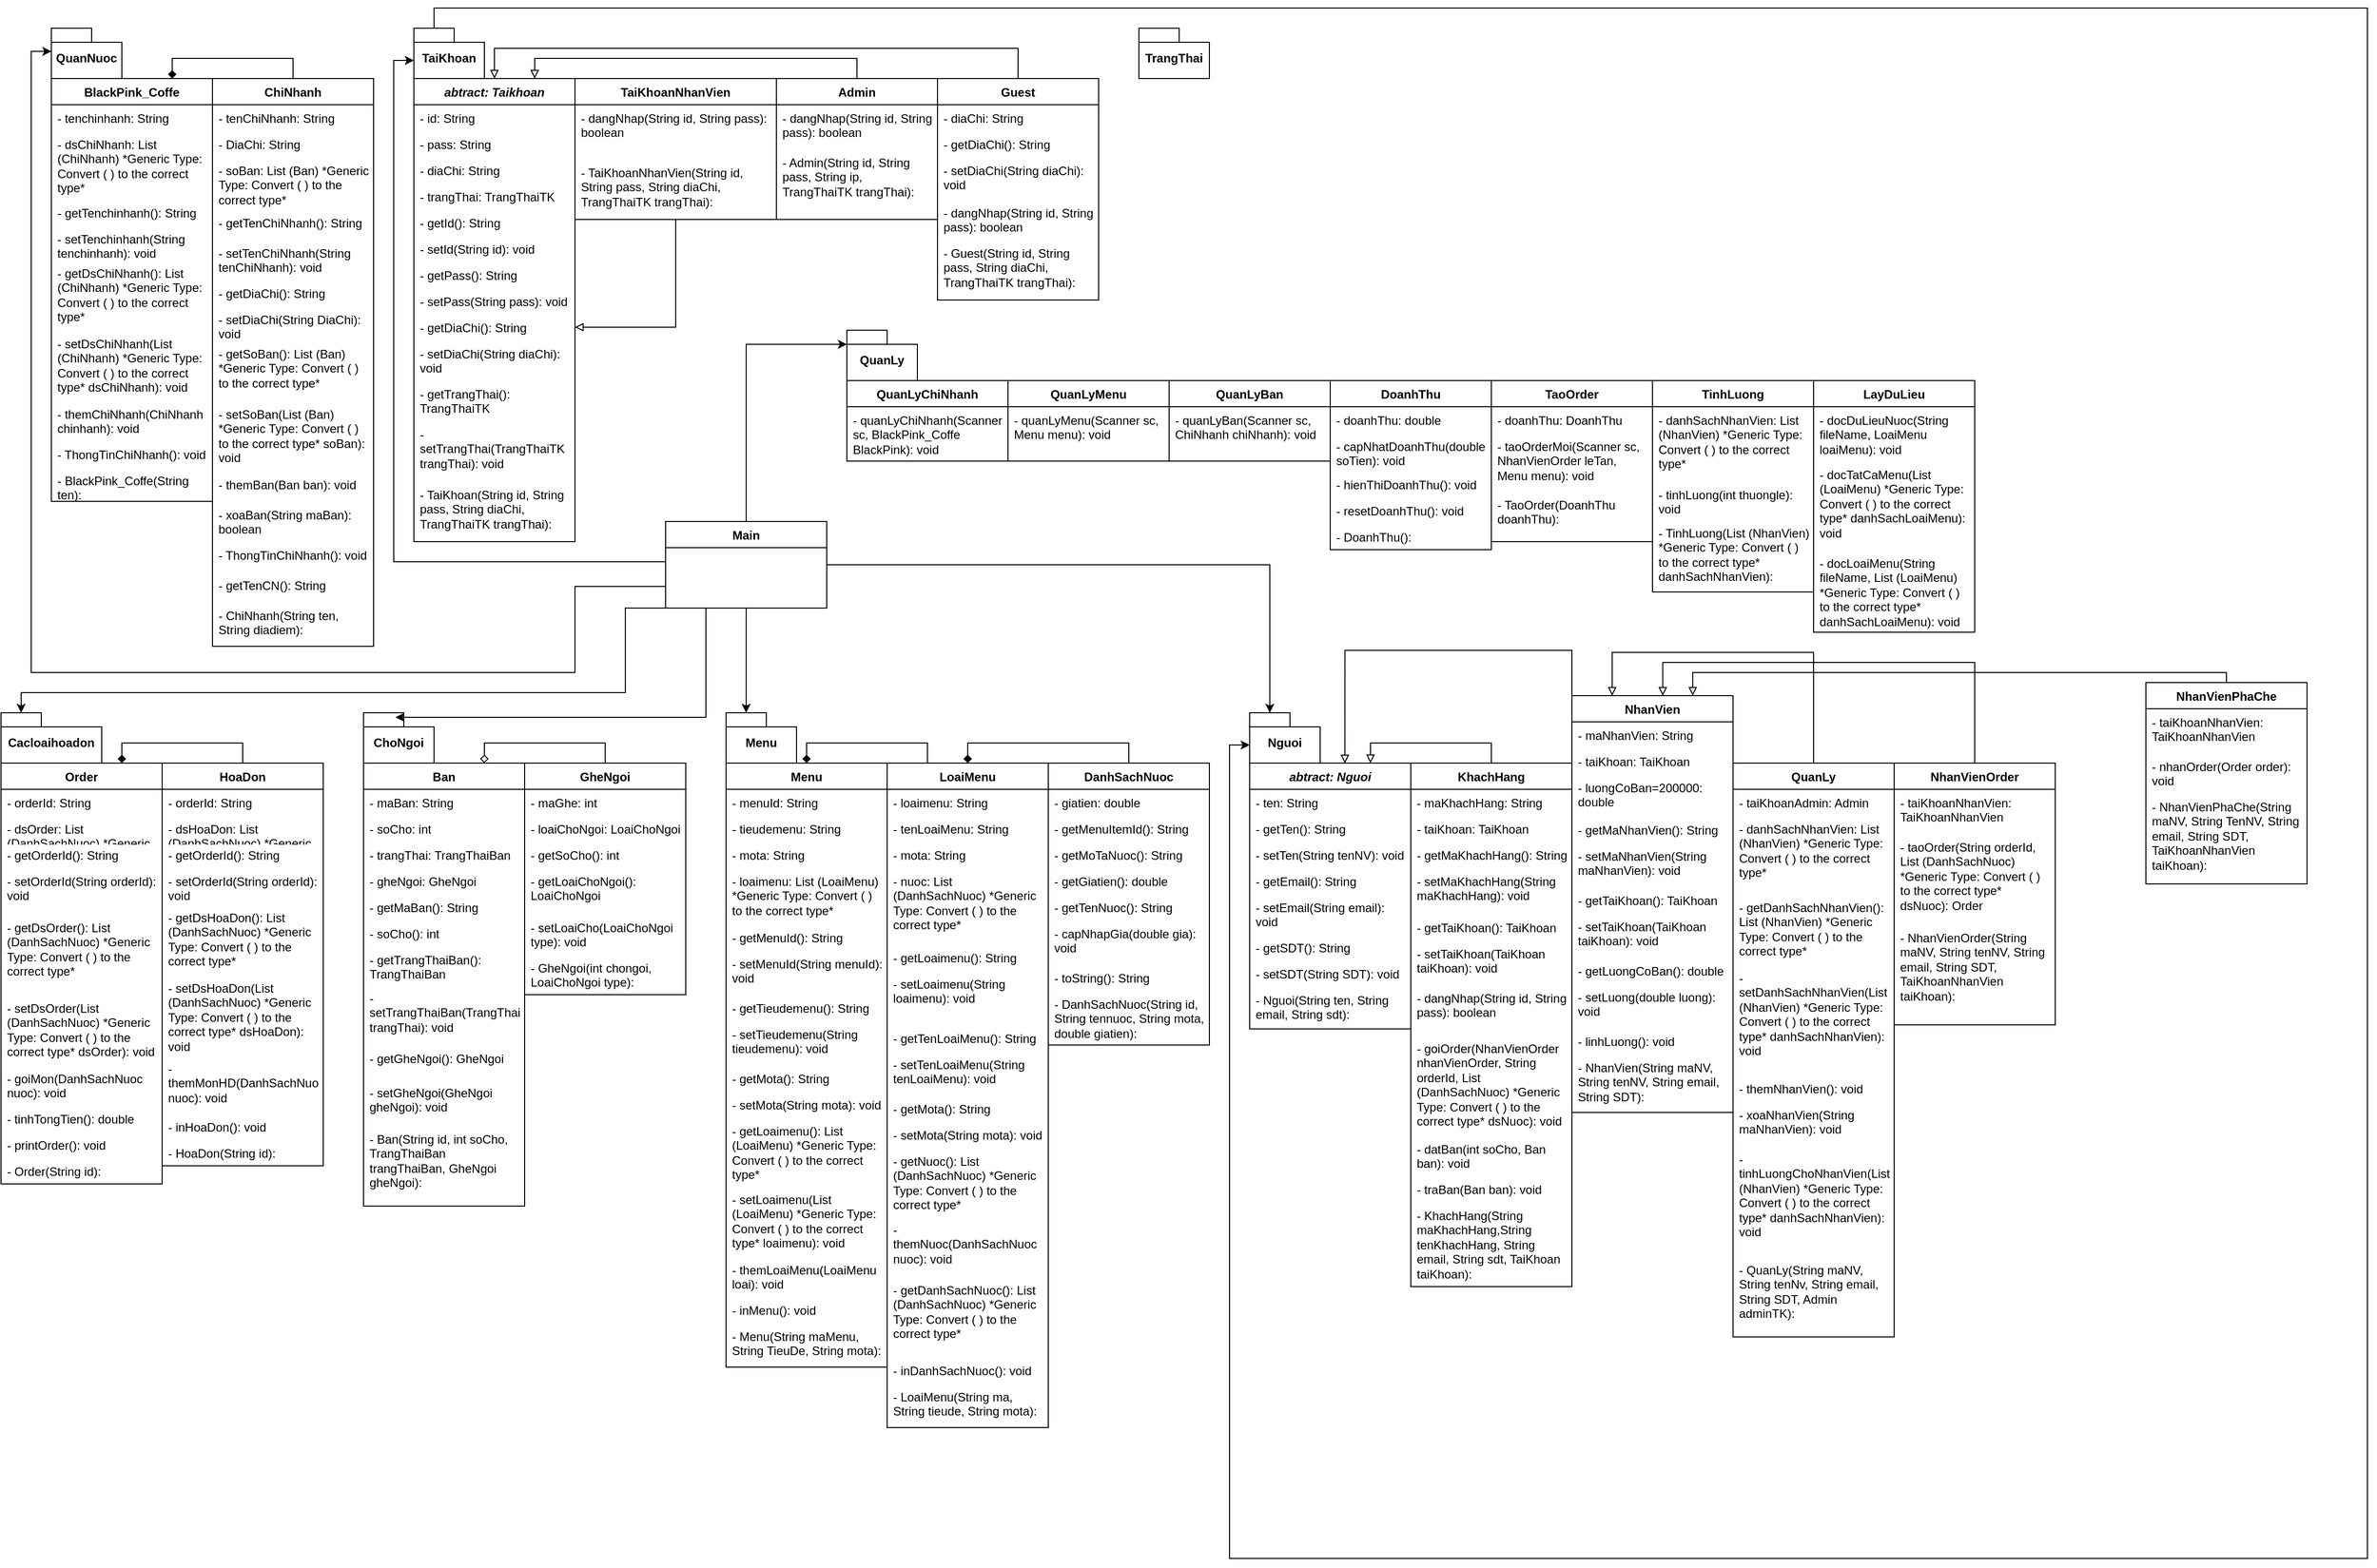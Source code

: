 <mxfile version="24.7.17">
  <diagram name="Page-1" id="M0wEbV5JGN5aTbKdB9fc">
    <mxGraphModel dx="4392" dy="1868" grid="1" gridSize="10" guides="1" tooltips="1" connect="1" arrows="1" fold="1" page="1" pageScale="1" pageWidth="827" pageHeight="1169" math="0" shadow="0">
      <root>
        <mxCell id="0" />
        <mxCell id="1" parent="0" />
        <mxCell id="HTuHg6QP7YZM0WjJ442Q-257" value="" style="edgeStyle=orthogonalEdgeStyle;rounded=0;orthogonalLoop=1;jettySize=auto;html=1;entryX=1;entryY=0.5;entryDx=0;entryDy=0;endArrow=block;endFill=0;" edge="1" parent="1" source="HTuHg6QP7YZM0WjJ442Q-2" target="HTuHg6QP7YZM0WjJ442Q-14">
          <mxGeometry relative="1" as="geometry">
            <mxPoint x="190" y="410" as="targetPoint" />
          </mxGeometry>
        </mxCell>
        <mxCell id="HTuHg6QP7YZM0WjJ442Q-2" value="TaiKhoanNhanVien" style="swimlane;fontStyle=1;align=center;verticalAlign=top;childLayout=stackLayout;horizontal=1;startSize=26;horizontalStack=0;resizeParent=1;resizeParentMax=0;resizeLast=0;collapsible=1;marginBottom=0;whiteSpace=wrap;html=1;" vertex="1" parent="1">
          <mxGeometry x="90" y="170" width="200" height="140" as="geometry" />
        </mxCell>
        <mxCell id="HTuHg6QP7YZM0WjJ442Q-3" value="- dangNhap(String id, String pass): boolean" style="text;strokeColor=none;fillColor=none;align=left;verticalAlign=top;spacingLeft=4;spacingRight=4;overflow=hidden;rotatable=0;points=[[0,0.5],[1,0.5]];portConstraint=eastwest;whiteSpace=wrap;html=1;" vertex="1" parent="HTuHg6QP7YZM0WjJ442Q-2">
          <mxGeometry y="26" width="200" height="54" as="geometry" />
        </mxCell>
        <mxCell id="HTuHg6QP7YZM0WjJ442Q-4" value="- TaiKhoanNhanVien(String id, String pass, String diaChi, TrangThaiTK trangThai): " style="text;strokeColor=none;fillColor=none;align=left;verticalAlign=top;spacingLeft=4;spacingRight=4;overflow=hidden;rotatable=0;points=[[0,0.5],[1,0.5]];portConstraint=eastwest;whiteSpace=wrap;html=1;" vertex="1" parent="HTuHg6QP7YZM0WjJ442Q-2">
          <mxGeometry y="80" width="200" height="60" as="geometry" />
        </mxCell>
        <mxCell id="HTuHg6QP7YZM0WjJ442Q-5" value="&lt;i&gt;abtract: Taikhoan&lt;/i&gt;" style="swimlane;fontStyle=1;align=center;verticalAlign=top;childLayout=stackLayout;horizontal=1;startSize=26;horizontalStack=0;resizeParent=1;resizeParentMax=0;resizeLast=0;collapsible=1;marginBottom=0;whiteSpace=wrap;html=1;" vertex="1" parent="1">
          <mxGeometry x="-70" y="170" width="160" height="460" as="geometry" />
        </mxCell>
        <mxCell id="HTuHg6QP7YZM0WjJ442Q-6" value="- id: String" style="text;strokeColor=none;fillColor=none;align=left;verticalAlign=top;spacingLeft=4;spacingRight=4;overflow=hidden;rotatable=0;points=[[0,0.5],[1,0.5]];portConstraint=eastwest;whiteSpace=wrap;html=1;" vertex="1" parent="HTuHg6QP7YZM0WjJ442Q-5">
          <mxGeometry y="26" width="160" height="26" as="geometry" />
        </mxCell>
        <mxCell id="HTuHg6QP7YZM0WjJ442Q-7" value="- pass: String" style="text;strokeColor=none;fillColor=none;align=left;verticalAlign=top;spacingLeft=4;spacingRight=4;overflow=hidden;rotatable=0;points=[[0,0.5],[1,0.5]];portConstraint=eastwest;whiteSpace=wrap;html=1;" vertex="1" parent="HTuHg6QP7YZM0WjJ442Q-5">
          <mxGeometry y="52" width="160" height="26" as="geometry" />
        </mxCell>
        <mxCell id="HTuHg6QP7YZM0WjJ442Q-8" value="- diaChi: String" style="text;strokeColor=none;fillColor=none;align=left;verticalAlign=top;spacingLeft=4;spacingRight=4;overflow=hidden;rotatable=0;points=[[0,0.5],[1,0.5]];portConstraint=eastwest;whiteSpace=wrap;html=1;" vertex="1" parent="HTuHg6QP7YZM0WjJ442Q-5">
          <mxGeometry y="78" width="160" height="26" as="geometry" />
        </mxCell>
        <mxCell id="HTuHg6QP7YZM0WjJ442Q-9" value="- trangThai: TrangThaiTK" style="text;strokeColor=none;fillColor=none;align=left;verticalAlign=top;spacingLeft=4;spacingRight=4;overflow=hidden;rotatable=0;points=[[0,0.5],[1,0.5]];portConstraint=eastwest;whiteSpace=wrap;html=1;" vertex="1" parent="HTuHg6QP7YZM0WjJ442Q-5">
          <mxGeometry y="104" width="160" height="26" as="geometry" />
        </mxCell>
        <mxCell id="HTuHg6QP7YZM0WjJ442Q-10" value="- getId(): String" style="text;strokeColor=none;fillColor=none;align=left;verticalAlign=top;spacingLeft=4;spacingRight=4;overflow=hidden;rotatable=0;points=[[0,0.5],[1,0.5]];portConstraint=eastwest;whiteSpace=wrap;html=1;" vertex="1" parent="HTuHg6QP7YZM0WjJ442Q-5">
          <mxGeometry y="130" width="160" height="26" as="geometry" />
        </mxCell>
        <mxCell id="HTuHg6QP7YZM0WjJ442Q-11" value="- setId(String id): void" style="text;strokeColor=none;fillColor=none;align=left;verticalAlign=top;spacingLeft=4;spacingRight=4;overflow=hidden;rotatable=0;points=[[0,0.5],[1,0.5]];portConstraint=eastwest;whiteSpace=wrap;html=1;" vertex="1" parent="HTuHg6QP7YZM0WjJ442Q-5">
          <mxGeometry y="156" width="160" height="26" as="geometry" />
        </mxCell>
        <mxCell id="HTuHg6QP7YZM0WjJ442Q-12" value="- getPass(): String" style="text;strokeColor=none;fillColor=none;align=left;verticalAlign=top;spacingLeft=4;spacingRight=4;overflow=hidden;rotatable=0;points=[[0,0.5],[1,0.5]];portConstraint=eastwest;whiteSpace=wrap;html=1;" vertex="1" parent="HTuHg6QP7YZM0WjJ442Q-5">
          <mxGeometry y="182" width="160" height="26" as="geometry" />
        </mxCell>
        <mxCell id="HTuHg6QP7YZM0WjJ442Q-13" value="- setPass(String pass): void" style="text;strokeColor=none;fillColor=none;align=left;verticalAlign=top;spacingLeft=4;spacingRight=4;overflow=hidden;rotatable=0;points=[[0,0.5],[1,0.5]];portConstraint=eastwest;whiteSpace=wrap;html=1;" vertex="1" parent="HTuHg6QP7YZM0WjJ442Q-5">
          <mxGeometry y="208" width="160" height="26" as="geometry" />
        </mxCell>
        <mxCell id="HTuHg6QP7YZM0WjJ442Q-14" value="- getDiaChi(): String" style="text;strokeColor=none;fillColor=none;align=left;verticalAlign=top;spacingLeft=4;spacingRight=4;overflow=hidden;rotatable=0;points=[[0,0.5],[1,0.5]];portConstraint=eastwest;whiteSpace=wrap;html=1;" vertex="1" parent="HTuHg6QP7YZM0WjJ442Q-5">
          <mxGeometry y="234" width="160" height="26" as="geometry" />
        </mxCell>
        <mxCell id="HTuHg6QP7YZM0WjJ442Q-15" value="- setDiaChi(String diaChi): void" style="text;strokeColor=none;fillColor=none;align=left;verticalAlign=top;spacingLeft=4;spacingRight=4;overflow=hidden;rotatable=0;points=[[0,0.5],[1,0.5]];portConstraint=eastwest;whiteSpace=wrap;html=1;" vertex="1" parent="HTuHg6QP7YZM0WjJ442Q-5">
          <mxGeometry y="260" width="160" height="40" as="geometry" />
        </mxCell>
        <mxCell id="HTuHg6QP7YZM0WjJ442Q-16" value="- getTrangThai(): TrangThaiTK" style="text;strokeColor=none;fillColor=none;align=left;verticalAlign=top;spacingLeft=4;spacingRight=4;overflow=hidden;rotatable=0;points=[[0,0.5],[1,0.5]];portConstraint=eastwest;whiteSpace=wrap;html=1;" vertex="1" parent="HTuHg6QP7YZM0WjJ442Q-5">
          <mxGeometry y="300" width="160" height="40" as="geometry" />
        </mxCell>
        <mxCell id="HTuHg6QP7YZM0WjJ442Q-17" value="- setTrangThai(TrangThaiTK trangThai): void" style="text;strokeColor=none;fillColor=none;align=left;verticalAlign=top;spacingLeft=4;spacingRight=4;overflow=hidden;rotatable=0;points=[[0,0.5],[1,0.5]];portConstraint=eastwest;whiteSpace=wrap;html=1;" vertex="1" parent="HTuHg6QP7YZM0WjJ442Q-5">
          <mxGeometry y="340" width="160" height="60" as="geometry" />
        </mxCell>
        <mxCell id="HTuHg6QP7YZM0WjJ442Q-18" value="- TaiKhoan(String id, String pass, String diaChi, TrangThaiTK trangThai): " style="text;strokeColor=none;fillColor=none;align=left;verticalAlign=top;spacingLeft=4;spacingRight=4;overflow=hidden;rotatable=0;points=[[0,0.5],[1,0.5]];portConstraint=eastwest;whiteSpace=wrap;html=1;" vertex="1" parent="HTuHg6QP7YZM0WjJ442Q-5">
          <mxGeometry y="400" width="160" height="60" as="geometry" />
        </mxCell>
        <mxCell id="HTuHg6QP7YZM0WjJ442Q-253" style="edgeStyle=orthogonalEdgeStyle;rounded=0;orthogonalLoop=1;jettySize=auto;html=1;exitX=0.5;exitY=0;exitDx=0;exitDy=0;entryX=0.75;entryY=0;entryDx=0;entryDy=0;endArrow=diamond;endFill=1;" edge="1" parent="1" source="HTuHg6QP7YZM0WjJ442Q-19" target="HTuHg6QP7YZM0WjJ442Q-34">
          <mxGeometry relative="1" as="geometry" />
        </mxCell>
        <mxCell id="HTuHg6QP7YZM0WjJ442Q-19" value="ChiNhanh" style="swimlane;fontStyle=1;align=center;verticalAlign=top;childLayout=stackLayout;horizontal=1;startSize=26;horizontalStack=0;resizeParent=1;resizeParentMax=0;resizeLast=0;collapsible=1;marginBottom=0;whiteSpace=wrap;html=1;" vertex="1" parent="1">
          <mxGeometry x="-270" y="170" width="160" height="564" as="geometry" />
        </mxCell>
        <mxCell id="HTuHg6QP7YZM0WjJ442Q-20" value="- tenChiNhanh: String" style="text;strokeColor=none;fillColor=none;align=left;verticalAlign=top;spacingLeft=4;spacingRight=4;overflow=hidden;rotatable=0;points=[[0,0.5],[1,0.5]];portConstraint=eastwest;whiteSpace=wrap;html=1;" vertex="1" parent="HTuHg6QP7YZM0WjJ442Q-19">
          <mxGeometry y="26" width="160" height="26" as="geometry" />
        </mxCell>
        <mxCell id="HTuHg6QP7YZM0WjJ442Q-21" value="- DiaChi: String" style="text;strokeColor=none;fillColor=none;align=left;verticalAlign=top;spacingLeft=4;spacingRight=4;overflow=hidden;rotatable=0;points=[[0,0.5],[1,0.5]];portConstraint=eastwest;whiteSpace=wrap;html=1;" vertex="1" parent="HTuHg6QP7YZM0WjJ442Q-19">
          <mxGeometry y="52" width="160" height="26" as="geometry" />
        </mxCell>
        <mxCell id="HTuHg6QP7YZM0WjJ442Q-22" value="- soBan: List (Ban) *Generic Type: Convert ( ) to the correct type*" style="text;strokeColor=none;fillColor=none;align=left;verticalAlign=top;spacingLeft=4;spacingRight=4;overflow=hidden;rotatable=0;points=[[0,0.5],[1,0.5]];portConstraint=eastwest;whiteSpace=wrap;html=1;" vertex="1" parent="HTuHg6QP7YZM0WjJ442Q-19">
          <mxGeometry y="78" width="160" height="52" as="geometry" />
        </mxCell>
        <mxCell id="HTuHg6QP7YZM0WjJ442Q-23" value="- getTenChiNhanh(): String" style="text;strokeColor=none;fillColor=none;align=left;verticalAlign=top;spacingLeft=4;spacingRight=4;overflow=hidden;rotatable=0;points=[[0,0.5],[1,0.5]];portConstraint=eastwest;whiteSpace=wrap;html=1;" vertex="1" parent="HTuHg6QP7YZM0WjJ442Q-19">
          <mxGeometry y="130" width="160" height="30" as="geometry" />
        </mxCell>
        <mxCell id="HTuHg6QP7YZM0WjJ442Q-24" value="- setTenChiNhanh(String tenChiNhanh): void" style="text;strokeColor=none;fillColor=none;align=left;verticalAlign=top;spacingLeft=4;spacingRight=4;overflow=hidden;rotatable=0;points=[[0,0.5],[1,0.5]];portConstraint=eastwest;whiteSpace=wrap;html=1;" vertex="1" parent="HTuHg6QP7YZM0WjJ442Q-19">
          <mxGeometry y="160" width="160" height="40" as="geometry" />
        </mxCell>
        <mxCell id="HTuHg6QP7YZM0WjJ442Q-25" value="- getDiaChi(): String" style="text;strokeColor=none;fillColor=none;align=left;verticalAlign=top;spacingLeft=4;spacingRight=4;overflow=hidden;rotatable=0;points=[[0,0.5],[1,0.5]];portConstraint=eastwest;whiteSpace=wrap;html=1;" vertex="1" parent="HTuHg6QP7YZM0WjJ442Q-19">
          <mxGeometry y="200" width="160" height="26" as="geometry" />
        </mxCell>
        <mxCell id="HTuHg6QP7YZM0WjJ442Q-26" value="- setDiaChi(String DiaChi): void" style="text;strokeColor=none;fillColor=none;align=left;verticalAlign=top;spacingLeft=4;spacingRight=4;overflow=hidden;rotatable=0;points=[[0,0.5],[1,0.5]];portConstraint=eastwest;whiteSpace=wrap;html=1;" vertex="1" parent="HTuHg6QP7YZM0WjJ442Q-19">
          <mxGeometry y="226" width="160" height="34" as="geometry" />
        </mxCell>
        <mxCell id="HTuHg6QP7YZM0WjJ442Q-27" value="- getSoBan(): List (Ban) *Generic Type: Convert ( ) to the correct type*" style="text;strokeColor=none;fillColor=none;align=left;verticalAlign=top;spacingLeft=4;spacingRight=4;overflow=hidden;rotatable=0;points=[[0,0.5],[1,0.5]];portConstraint=eastwest;whiteSpace=wrap;html=1;" vertex="1" parent="HTuHg6QP7YZM0WjJ442Q-19">
          <mxGeometry y="260" width="160" height="60" as="geometry" />
        </mxCell>
        <mxCell id="HTuHg6QP7YZM0WjJ442Q-28" value="- setSoBan(List (Ban) *Generic Type: Convert ( ) to the correct type* soBan): void" style="text;strokeColor=none;fillColor=none;align=left;verticalAlign=top;spacingLeft=4;spacingRight=4;overflow=hidden;rotatable=0;points=[[0,0.5],[1,0.5]];portConstraint=eastwest;whiteSpace=wrap;html=1;" vertex="1" parent="HTuHg6QP7YZM0WjJ442Q-19">
          <mxGeometry y="320" width="160" height="70" as="geometry" />
        </mxCell>
        <mxCell id="HTuHg6QP7YZM0WjJ442Q-29" value="- themBan(Ban ban): void" style="text;strokeColor=none;fillColor=none;align=left;verticalAlign=top;spacingLeft=4;spacingRight=4;overflow=hidden;rotatable=0;points=[[0,0.5],[1,0.5]];portConstraint=eastwest;whiteSpace=wrap;html=1;" vertex="1" parent="HTuHg6QP7YZM0WjJ442Q-19">
          <mxGeometry y="390" width="160" height="30" as="geometry" />
        </mxCell>
        <mxCell id="HTuHg6QP7YZM0WjJ442Q-30" value="- xoaBan(String maBan): boolean" style="text;strokeColor=none;fillColor=none;align=left;verticalAlign=top;spacingLeft=4;spacingRight=4;overflow=hidden;rotatable=0;points=[[0,0.5],[1,0.5]];portConstraint=eastwest;whiteSpace=wrap;html=1;" vertex="1" parent="HTuHg6QP7YZM0WjJ442Q-19">
          <mxGeometry y="420" width="160" height="40" as="geometry" />
        </mxCell>
        <mxCell id="HTuHg6QP7YZM0WjJ442Q-31" value="- ThongTinChiNhanh(): void" style="text;strokeColor=none;fillColor=none;align=left;verticalAlign=top;spacingLeft=4;spacingRight=4;overflow=hidden;rotatable=0;points=[[0,0.5],[1,0.5]];portConstraint=eastwest;whiteSpace=wrap;html=1;" vertex="1" parent="HTuHg6QP7YZM0WjJ442Q-19">
          <mxGeometry y="460" width="160" height="30" as="geometry" />
        </mxCell>
        <mxCell id="HTuHg6QP7YZM0WjJ442Q-32" value="- getTenCN(): String" style="text;strokeColor=none;fillColor=none;align=left;verticalAlign=top;spacingLeft=4;spacingRight=4;overflow=hidden;rotatable=0;points=[[0,0.5],[1,0.5]];portConstraint=eastwest;whiteSpace=wrap;html=1;" vertex="1" parent="HTuHg6QP7YZM0WjJ442Q-19">
          <mxGeometry y="490" width="160" height="30" as="geometry" />
        </mxCell>
        <mxCell id="HTuHg6QP7YZM0WjJ442Q-33" value="- ChiNhanh(String ten, String diadiem): " style="text;strokeColor=none;fillColor=none;align=left;verticalAlign=top;spacingLeft=4;spacingRight=4;overflow=hidden;rotatable=0;points=[[0,0.5],[1,0.5]];portConstraint=eastwest;whiteSpace=wrap;html=1;" vertex="1" parent="HTuHg6QP7YZM0WjJ442Q-19">
          <mxGeometry y="520" width="160" height="44" as="geometry" />
        </mxCell>
        <mxCell id="HTuHg6QP7YZM0WjJ442Q-34" value="BlackPink_Coffe" style="swimlane;fontStyle=1;align=center;verticalAlign=top;childLayout=stackLayout;horizontal=1;startSize=26;horizontalStack=0;resizeParent=1;resizeParentMax=0;resizeLast=0;collapsible=1;marginBottom=0;whiteSpace=wrap;html=1;" vertex="1" parent="1">
          <mxGeometry x="-430" y="170" width="160" height="420" as="geometry" />
        </mxCell>
        <mxCell id="HTuHg6QP7YZM0WjJ442Q-35" value="- tenchinhanh: String" style="text;strokeColor=none;fillColor=none;align=left;verticalAlign=top;spacingLeft=4;spacingRight=4;overflow=hidden;rotatable=0;points=[[0,0.5],[1,0.5]];portConstraint=eastwest;whiteSpace=wrap;html=1;" vertex="1" parent="HTuHg6QP7YZM0WjJ442Q-34">
          <mxGeometry y="26" width="160" height="26" as="geometry" />
        </mxCell>
        <mxCell id="HTuHg6QP7YZM0WjJ442Q-36" value="- dsChiNhanh: List (ChiNhanh) *Generic Type: Convert ( ) to the correct type*" style="text;strokeColor=none;fillColor=none;align=left;verticalAlign=top;spacingLeft=4;spacingRight=4;overflow=hidden;rotatable=0;points=[[0,0.5],[1,0.5]];portConstraint=eastwest;whiteSpace=wrap;html=1;" vertex="1" parent="HTuHg6QP7YZM0WjJ442Q-34">
          <mxGeometry y="52" width="160" height="68" as="geometry" />
        </mxCell>
        <mxCell id="HTuHg6QP7YZM0WjJ442Q-37" value="- getTenchinhanh(): String" style="text;strokeColor=none;fillColor=none;align=left;verticalAlign=top;spacingLeft=4;spacingRight=4;overflow=hidden;rotatable=0;points=[[0,0.5],[1,0.5]];portConstraint=eastwest;whiteSpace=wrap;html=1;" vertex="1" parent="HTuHg6QP7YZM0WjJ442Q-34">
          <mxGeometry y="120" width="160" height="26" as="geometry" />
        </mxCell>
        <mxCell id="HTuHg6QP7YZM0WjJ442Q-38" value="- setTenchinhanh(String tenchinhanh): void" style="text;strokeColor=none;fillColor=none;align=left;verticalAlign=top;spacingLeft=4;spacingRight=4;overflow=hidden;rotatable=0;points=[[0,0.5],[1,0.5]];portConstraint=eastwest;whiteSpace=wrap;html=1;" vertex="1" parent="HTuHg6QP7YZM0WjJ442Q-34">
          <mxGeometry y="146" width="160" height="34" as="geometry" />
        </mxCell>
        <mxCell id="HTuHg6QP7YZM0WjJ442Q-39" value="- getDsChiNhanh(): List (ChiNhanh) *Generic Type: Convert ( ) to the correct type*" style="text;strokeColor=none;fillColor=none;align=left;verticalAlign=top;spacingLeft=4;spacingRight=4;overflow=hidden;rotatable=0;points=[[0,0.5],[1,0.5]];portConstraint=eastwest;whiteSpace=wrap;html=1;" vertex="1" parent="HTuHg6QP7YZM0WjJ442Q-34">
          <mxGeometry y="180" width="160" height="70" as="geometry" />
        </mxCell>
        <mxCell id="HTuHg6QP7YZM0WjJ442Q-40" value="- setDsChiNhanh(List (ChiNhanh) *Generic Type: Convert ( ) to the correct type* dsChiNhanh): void" style="text;strokeColor=none;fillColor=none;align=left;verticalAlign=top;spacingLeft=4;spacingRight=4;overflow=hidden;rotatable=0;points=[[0,0.5],[1,0.5]];portConstraint=eastwest;whiteSpace=wrap;html=1;" vertex="1" parent="HTuHg6QP7YZM0WjJ442Q-34">
          <mxGeometry y="250" width="160" height="70" as="geometry" />
        </mxCell>
        <mxCell id="HTuHg6QP7YZM0WjJ442Q-41" value="- themChiNhanh(ChiNhanh chinhanh): void" style="text;strokeColor=none;fillColor=none;align=left;verticalAlign=top;spacingLeft=4;spacingRight=4;overflow=hidden;rotatable=0;points=[[0,0.5],[1,0.5]];portConstraint=eastwest;whiteSpace=wrap;html=1;" vertex="1" parent="HTuHg6QP7YZM0WjJ442Q-34">
          <mxGeometry y="320" width="160" height="40" as="geometry" />
        </mxCell>
        <mxCell id="HTuHg6QP7YZM0WjJ442Q-42" value="- ThongTinChiNhanh(): void" style="text;strokeColor=none;fillColor=none;align=left;verticalAlign=top;spacingLeft=4;spacingRight=4;overflow=hidden;rotatable=0;points=[[0,0.5],[1,0.5]];portConstraint=eastwest;whiteSpace=wrap;html=1;" vertex="1" parent="HTuHg6QP7YZM0WjJ442Q-34">
          <mxGeometry y="360" width="160" height="26" as="geometry" />
        </mxCell>
        <mxCell id="HTuHg6QP7YZM0WjJ442Q-43" value="- BlackPink_Coffe(String ten): " style="text;strokeColor=none;fillColor=none;align=left;verticalAlign=top;spacingLeft=4;spacingRight=4;overflow=hidden;rotatable=0;points=[[0,0.5],[1,0.5]];portConstraint=eastwest;whiteSpace=wrap;html=1;" vertex="1" parent="HTuHg6QP7YZM0WjJ442Q-34">
          <mxGeometry y="386" width="160" height="34" as="geometry" />
        </mxCell>
        <mxCell id="HTuHg6QP7YZM0WjJ442Q-44" value="TaoOrder" style="swimlane;fontStyle=1;align=center;verticalAlign=top;childLayout=stackLayout;horizontal=1;startSize=26;horizontalStack=0;resizeParent=1;resizeParentMax=0;resizeLast=0;collapsible=1;marginBottom=0;whiteSpace=wrap;html=1;" vertex="1" parent="1">
          <mxGeometry x="1000" y="470" width="160" height="160" as="geometry" />
        </mxCell>
        <mxCell id="HTuHg6QP7YZM0WjJ442Q-45" value="- doanhThu: DoanhThu" style="text;strokeColor=none;fillColor=none;align=left;verticalAlign=top;spacingLeft=4;spacingRight=4;overflow=hidden;rotatable=0;points=[[0,0.5],[1,0.5]];portConstraint=eastwest;whiteSpace=wrap;html=1;" vertex="1" parent="HTuHg6QP7YZM0WjJ442Q-44">
          <mxGeometry y="26" width="160" height="26" as="geometry" />
        </mxCell>
        <mxCell id="HTuHg6QP7YZM0WjJ442Q-46" value="- taoOrderMoi(Scanner sc, NhanVienOrder leTan, Menu menu): void" style="text;strokeColor=none;fillColor=none;align=left;verticalAlign=top;spacingLeft=4;spacingRight=4;overflow=hidden;rotatable=0;points=[[0,0.5],[1,0.5]];portConstraint=eastwest;whiteSpace=wrap;html=1;" vertex="1" parent="HTuHg6QP7YZM0WjJ442Q-44">
          <mxGeometry y="52" width="160" height="58" as="geometry" />
        </mxCell>
        <mxCell id="HTuHg6QP7YZM0WjJ442Q-47" value="- TaoOrder(DoanhThu doanhThu): " style="text;strokeColor=none;fillColor=none;align=left;verticalAlign=top;spacingLeft=4;spacingRight=4;overflow=hidden;rotatable=0;points=[[0,0.5],[1,0.5]];portConstraint=eastwest;whiteSpace=wrap;html=1;" vertex="1" parent="HTuHg6QP7YZM0WjJ442Q-44">
          <mxGeometry y="110" width="160" height="50" as="geometry" />
        </mxCell>
        <mxCell id="HTuHg6QP7YZM0WjJ442Q-48" value="QuanLyMenu" style="swimlane;fontStyle=1;align=center;verticalAlign=top;childLayout=stackLayout;horizontal=1;startSize=26;horizontalStack=0;resizeParent=1;resizeParentMax=0;resizeLast=0;collapsible=1;marginBottom=0;whiteSpace=wrap;html=1;" vertex="1" parent="1">
          <mxGeometry x="520" y="470" width="160" height="80" as="geometry" />
        </mxCell>
        <mxCell id="HTuHg6QP7YZM0WjJ442Q-49" value="- quanLyMenu(Scanner sc, Menu menu): void" style="text;strokeColor=none;fillColor=none;align=left;verticalAlign=top;spacingLeft=4;spacingRight=4;overflow=hidden;rotatable=0;points=[[0,0.5],[1,0.5]];portConstraint=eastwest;whiteSpace=wrap;html=1;" vertex="1" parent="HTuHg6QP7YZM0WjJ442Q-48">
          <mxGeometry y="26" width="160" height="54" as="geometry" />
        </mxCell>
        <mxCell id="HTuHg6QP7YZM0WjJ442Q-50" value="QuanLyChiNhanh" style="swimlane;fontStyle=1;align=center;verticalAlign=top;childLayout=stackLayout;horizontal=1;startSize=26;horizontalStack=0;resizeParent=1;resizeParentMax=0;resizeLast=0;collapsible=1;marginBottom=0;whiteSpace=wrap;html=1;" vertex="1" parent="1">
          <mxGeometry x="360" y="470" width="160" height="80" as="geometry" />
        </mxCell>
        <mxCell id="HTuHg6QP7YZM0WjJ442Q-51" value="- quanLyChiNhanh(Scanner sc, BlackPink_Coffe BlackPink): void" style="text;strokeColor=none;fillColor=none;align=left;verticalAlign=top;spacingLeft=4;spacingRight=4;overflow=hidden;rotatable=0;points=[[0,0.5],[1,0.5]];portConstraint=eastwest;whiteSpace=wrap;html=1;" vertex="1" parent="HTuHg6QP7YZM0WjJ442Q-50">
          <mxGeometry y="26" width="160" height="54" as="geometry" />
        </mxCell>
        <mxCell id="HTuHg6QP7YZM0WjJ442Q-52" value="QuanLyBan" style="swimlane;fontStyle=1;align=center;verticalAlign=top;childLayout=stackLayout;horizontal=1;startSize=26;horizontalStack=0;resizeParent=1;resizeParentMax=0;resizeLast=0;collapsible=1;marginBottom=0;whiteSpace=wrap;html=1;" vertex="1" parent="1">
          <mxGeometry x="680" y="470" width="160" height="80" as="geometry" />
        </mxCell>
        <mxCell id="HTuHg6QP7YZM0WjJ442Q-53" value="- quanLyBan(Scanner sc, ChiNhanh chiNhanh): void" style="text;strokeColor=none;fillColor=none;align=left;verticalAlign=top;spacingLeft=4;spacingRight=4;overflow=hidden;rotatable=0;points=[[0,0.5],[1,0.5]];portConstraint=eastwest;whiteSpace=wrap;html=1;" vertex="1" parent="HTuHg6QP7YZM0WjJ442Q-52">
          <mxGeometry y="26" width="160" height="54" as="geometry" />
        </mxCell>
        <mxCell id="HTuHg6QP7YZM0WjJ442Q-54" value="LayDuLieu" style="swimlane;fontStyle=1;align=center;verticalAlign=top;childLayout=stackLayout;horizontal=1;startSize=26;horizontalStack=0;resizeParent=1;resizeParentMax=0;resizeLast=0;collapsible=1;marginBottom=0;whiteSpace=wrap;html=1;" vertex="1" parent="1">
          <mxGeometry x="1320" y="470" width="160" height="250" as="geometry" />
        </mxCell>
        <mxCell id="HTuHg6QP7YZM0WjJ442Q-55" value="- docDuLieuNuoc(String fileName, LoaiMenu loaiMenu): void" style="text;strokeColor=none;fillColor=none;align=left;verticalAlign=top;spacingLeft=4;spacingRight=4;overflow=hidden;rotatable=0;points=[[0,0.5],[1,0.5]];portConstraint=eastwest;whiteSpace=wrap;html=1;" vertex="1" parent="HTuHg6QP7YZM0WjJ442Q-54">
          <mxGeometry y="26" width="160" height="54" as="geometry" />
        </mxCell>
        <mxCell id="HTuHg6QP7YZM0WjJ442Q-56" value="- docTatCaMenu(List (LoaiMenu) *Generic Type: Convert ( ) to the correct type* danhSachLoaiMenu): void" style="text;strokeColor=none;fillColor=none;align=left;verticalAlign=top;spacingLeft=4;spacingRight=4;overflow=hidden;rotatable=0;points=[[0,0.5],[1,0.5]];portConstraint=eastwest;whiteSpace=wrap;html=1;" vertex="1" parent="HTuHg6QP7YZM0WjJ442Q-54">
          <mxGeometry y="80" width="160" height="88" as="geometry" />
        </mxCell>
        <mxCell id="HTuHg6QP7YZM0WjJ442Q-57" value="- docLoaiMenu(String fileName, List (LoaiMenu) *Generic Type: Convert ( ) to the correct type* danhSachLoaiMenu): void" style="text;strokeColor=none;fillColor=none;align=left;verticalAlign=top;spacingLeft=4;spacingRight=4;overflow=hidden;rotatable=0;points=[[0,0.5],[1,0.5]];portConstraint=eastwest;whiteSpace=wrap;html=1;" vertex="1" parent="HTuHg6QP7YZM0WjJ442Q-54">
          <mxGeometry y="168" width="160" height="82" as="geometry" />
        </mxCell>
        <mxCell id="HTuHg6QP7YZM0WjJ442Q-58" value="DoanhThu" style="swimlane;fontStyle=1;align=center;verticalAlign=top;childLayout=stackLayout;horizontal=1;startSize=26;horizontalStack=0;resizeParent=1;resizeParentMax=0;resizeLast=0;collapsible=1;marginBottom=0;whiteSpace=wrap;html=1;" vertex="1" parent="1">
          <mxGeometry x="840" y="470" width="160" height="168" as="geometry" />
        </mxCell>
        <mxCell id="HTuHg6QP7YZM0WjJ442Q-59" value="- doanhThu: double" style="text;strokeColor=none;fillColor=none;align=left;verticalAlign=top;spacingLeft=4;spacingRight=4;overflow=hidden;rotatable=0;points=[[0,0.5],[1,0.5]];portConstraint=eastwest;whiteSpace=wrap;html=1;" vertex="1" parent="HTuHg6QP7YZM0WjJ442Q-58">
          <mxGeometry y="26" width="160" height="26" as="geometry" />
        </mxCell>
        <mxCell id="HTuHg6QP7YZM0WjJ442Q-60" value="- capNhatDoanhThu(double soTien): void" style="text;strokeColor=none;fillColor=none;align=left;verticalAlign=top;spacingLeft=4;spacingRight=4;overflow=hidden;rotatable=0;points=[[0,0.5],[1,0.5]];portConstraint=eastwest;whiteSpace=wrap;html=1;" vertex="1" parent="HTuHg6QP7YZM0WjJ442Q-58">
          <mxGeometry y="52" width="160" height="38" as="geometry" />
        </mxCell>
        <mxCell id="HTuHg6QP7YZM0WjJ442Q-61" value="- hienThiDoanhThu(): void" style="text;strokeColor=none;fillColor=none;align=left;verticalAlign=top;spacingLeft=4;spacingRight=4;overflow=hidden;rotatable=0;points=[[0,0.5],[1,0.5]];portConstraint=eastwest;whiteSpace=wrap;html=1;" vertex="1" parent="HTuHg6QP7YZM0WjJ442Q-58">
          <mxGeometry y="90" width="160" height="26" as="geometry" />
        </mxCell>
        <mxCell id="HTuHg6QP7YZM0WjJ442Q-62" value="- resetDoanhThu(): void" style="text;strokeColor=none;fillColor=none;align=left;verticalAlign=top;spacingLeft=4;spacingRight=4;overflow=hidden;rotatable=0;points=[[0,0.5],[1,0.5]];portConstraint=eastwest;whiteSpace=wrap;html=1;" vertex="1" parent="HTuHg6QP7YZM0WjJ442Q-58">
          <mxGeometry y="116" width="160" height="26" as="geometry" />
        </mxCell>
        <mxCell id="HTuHg6QP7YZM0WjJ442Q-63" value="- DoanhThu(): " style="text;strokeColor=none;fillColor=none;align=left;verticalAlign=top;spacingLeft=4;spacingRight=4;overflow=hidden;rotatable=0;points=[[0,0.5],[1,0.5]];portConstraint=eastwest;whiteSpace=wrap;html=1;" vertex="1" parent="HTuHg6QP7YZM0WjJ442Q-58">
          <mxGeometry y="142" width="160" height="26" as="geometry" />
        </mxCell>
        <mxCell id="HTuHg6QP7YZM0WjJ442Q-64" value="TinhLuong" style="swimlane;fontStyle=1;align=center;verticalAlign=top;childLayout=stackLayout;horizontal=1;startSize=26;horizontalStack=0;resizeParent=1;resizeParentMax=0;resizeLast=0;collapsible=1;marginBottom=0;whiteSpace=wrap;html=1;" vertex="1" parent="1">
          <mxGeometry x="1160" y="470" width="160" height="210" as="geometry" />
        </mxCell>
        <mxCell id="HTuHg6QP7YZM0WjJ442Q-65" value="- danhSachNhanVien: List (NhanVien) *Generic Type: Convert ( ) to the correct type*" style="text;strokeColor=none;fillColor=none;align=left;verticalAlign=top;spacingLeft=4;spacingRight=4;overflow=hidden;rotatable=0;points=[[0,0.5],[1,0.5]];portConstraint=eastwest;whiteSpace=wrap;html=1;" vertex="1" parent="HTuHg6QP7YZM0WjJ442Q-64">
          <mxGeometry y="26" width="160" height="74" as="geometry" />
        </mxCell>
        <mxCell id="HTuHg6QP7YZM0WjJ442Q-66" value="- tinhLuong(int thuongle): void" style="text;strokeColor=none;fillColor=none;align=left;verticalAlign=top;spacingLeft=4;spacingRight=4;overflow=hidden;rotatable=0;points=[[0,0.5],[1,0.5]];portConstraint=eastwest;whiteSpace=wrap;html=1;" vertex="1" parent="HTuHg6QP7YZM0WjJ442Q-64">
          <mxGeometry y="100" width="160" height="38" as="geometry" />
        </mxCell>
        <mxCell id="HTuHg6QP7YZM0WjJ442Q-67" value="- TinhLuong(List (NhanVien) *Generic Type: Convert ( ) to the correct type* danhSachNhanVien): " style="text;strokeColor=none;fillColor=none;align=left;verticalAlign=top;spacingLeft=4;spacingRight=4;overflow=hidden;rotatable=0;points=[[0,0.5],[1,0.5]];portConstraint=eastwest;whiteSpace=wrap;html=1;" vertex="1" parent="HTuHg6QP7YZM0WjJ442Q-64">
          <mxGeometry y="138" width="160" height="72" as="geometry" />
        </mxCell>
        <mxCell id="HTuHg6QP7YZM0WjJ442Q-231" style="edgeStyle=orthogonalEdgeStyle;rounded=0;orthogonalLoop=1;jettySize=auto;html=1;exitX=0.5;exitY=0;exitDx=0;exitDy=0;entryX=0.25;entryY=0;entryDx=0;entryDy=0;endArrow=block;endFill=0;" edge="1" parent="1" source="HTuHg6QP7YZM0WjJ442Q-68" target="HTuHg6QP7YZM0WjJ442Q-85">
          <mxGeometry relative="1" as="geometry">
            <Array as="points">
              <mxPoint x="1320" y="740" />
              <mxPoint x="1120" y="740" />
            </Array>
          </mxGeometry>
        </mxCell>
        <mxCell id="HTuHg6QP7YZM0WjJ442Q-68" value="QuanLy" style="swimlane;fontStyle=1;align=center;verticalAlign=top;childLayout=stackLayout;horizontal=1;startSize=26;horizontalStack=0;resizeParent=1;resizeParentMax=0;resizeLast=0;collapsible=1;marginBottom=0;whiteSpace=wrap;html=1;" vertex="1" parent="1">
          <mxGeometry x="1240" y="850" width="160" height="570" as="geometry" />
        </mxCell>
        <mxCell id="HTuHg6QP7YZM0WjJ442Q-69" value="- taiKhoanAdmin: Admin" style="text;strokeColor=none;fillColor=none;align=left;verticalAlign=top;spacingLeft=4;spacingRight=4;overflow=hidden;rotatable=0;points=[[0,0.5],[1,0.5]];portConstraint=eastwest;whiteSpace=wrap;html=1;" vertex="1" parent="HTuHg6QP7YZM0WjJ442Q-68">
          <mxGeometry y="26" width="160" height="26" as="geometry" />
        </mxCell>
        <mxCell id="HTuHg6QP7YZM0WjJ442Q-70" value="- danhSachNhanVien: List (NhanVien) *Generic Type: Convert ( ) to the correct type*" style="text;strokeColor=none;fillColor=none;align=left;verticalAlign=top;spacingLeft=4;spacingRight=4;overflow=hidden;rotatable=0;points=[[0,0.5],[1,0.5]];portConstraint=eastwest;whiteSpace=wrap;html=1;" vertex="1" parent="HTuHg6QP7YZM0WjJ442Q-68">
          <mxGeometry y="52" width="160" height="78" as="geometry" />
        </mxCell>
        <mxCell id="HTuHg6QP7YZM0WjJ442Q-71" value="- getDanhSachNhanVien(): List (NhanVien) *Generic Type: Convert ( ) to the correct type*" style="text;strokeColor=none;fillColor=none;align=left;verticalAlign=top;spacingLeft=4;spacingRight=4;overflow=hidden;rotatable=0;points=[[0,0.5],[1,0.5]];portConstraint=eastwest;whiteSpace=wrap;html=1;" vertex="1" parent="HTuHg6QP7YZM0WjJ442Q-68">
          <mxGeometry y="130" width="160" height="70" as="geometry" />
        </mxCell>
        <mxCell id="HTuHg6QP7YZM0WjJ442Q-72" value="- setDanhSachNhanVien(List (NhanVien) *Generic Type: Convert ( ) to the correct type* danhSachNhanVien): void" style="text;strokeColor=none;fillColor=none;align=left;verticalAlign=top;spacingLeft=4;spacingRight=4;overflow=hidden;rotatable=0;points=[[0,0.5],[1,0.5]];portConstraint=eastwest;whiteSpace=wrap;html=1;" vertex="1" parent="HTuHg6QP7YZM0WjJ442Q-68">
          <mxGeometry y="200" width="160" height="110" as="geometry" />
        </mxCell>
        <mxCell id="HTuHg6QP7YZM0WjJ442Q-73" value="- themNhanVien(): void" style="text;strokeColor=none;fillColor=none;align=left;verticalAlign=top;spacingLeft=4;spacingRight=4;overflow=hidden;rotatable=0;points=[[0,0.5],[1,0.5]];portConstraint=eastwest;whiteSpace=wrap;html=1;" vertex="1" parent="HTuHg6QP7YZM0WjJ442Q-68">
          <mxGeometry y="310" width="160" height="26" as="geometry" />
        </mxCell>
        <mxCell id="HTuHg6QP7YZM0WjJ442Q-74" value="- xoaNhanVien(String maNhanVien): void" style="text;strokeColor=none;fillColor=none;align=left;verticalAlign=top;spacingLeft=4;spacingRight=4;overflow=hidden;rotatable=0;points=[[0,0.5],[1,0.5]];portConstraint=eastwest;whiteSpace=wrap;html=1;" vertex="1" parent="HTuHg6QP7YZM0WjJ442Q-68">
          <mxGeometry y="336" width="160" height="44" as="geometry" />
        </mxCell>
        <mxCell id="HTuHg6QP7YZM0WjJ442Q-75" value="- tinhLuongChoNhanVien(List (NhanVien) *Generic Type: Convert ( ) to the correct type* danhSachNhanVien): void" style="text;strokeColor=none;fillColor=none;align=left;verticalAlign=top;spacingLeft=4;spacingRight=4;overflow=hidden;rotatable=0;points=[[0,0.5],[1,0.5]];portConstraint=eastwest;whiteSpace=wrap;html=1;" vertex="1" parent="HTuHg6QP7YZM0WjJ442Q-68">
          <mxGeometry y="380" width="160" height="110" as="geometry" />
        </mxCell>
        <mxCell id="HTuHg6QP7YZM0WjJ442Q-76" value="- QuanLy(String maNV, String tenNv, String email, String SDT, Admin adminTK): " style="text;strokeColor=none;fillColor=none;align=left;verticalAlign=top;spacingLeft=4;spacingRight=4;overflow=hidden;rotatable=0;points=[[0,0.5],[1,0.5]];portConstraint=eastwest;whiteSpace=wrap;html=1;" vertex="1" parent="HTuHg6QP7YZM0WjJ442Q-68">
          <mxGeometry y="490" width="160" height="80" as="geometry" />
        </mxCell>
        <mxCell id="HTuHg6QP7YZM0WjJ442Q-235" style="edgeStyle=orthogonalEdgeStyle;rounded=0;orthogonalLoop=1;jettySize=auto;html=1;exitX=0.5;exitY=0;exitDx=0;exitDy=0;entryX=0.75;entryY=0;entryDx=0;entryDy=0;endArrow=block;endFill=0;" edge="1" parent="1" source="HTuHg6QP7YZM0WjJ442Q-77" target="HTuHg6QP7YZM0WjJ442Q-85">
          <mxGeometry relative="1" as="geometry">
            <Array as="points">
              <mxPoint x="1730" y="760" />
              <mxPoint x="1200" y="760" />
            </Array>
          </mxGeometry>
        </mxCell>
        <mxCell id="HTuHg6QP7YZM0WjJ442Q-77" value="NhanVienPhaChe" style="swimlane;fontStyle=1;align=center;verticalAlign=top;childLayout=stackLayout;horizontal=1;startSize=26;horizontalStack=0;resizeParent=1;resizeParentMax=0;resizeLast=0;collapsible=1;marginBottom=0;whiteSpace=wrap;html=1;" vertex="1" parent="1">
          <mxGeometry x="1650" y="770" width="160" height="200" as="geometry" />
        </mxCell>
        <mxCell id="HTuHg6QP7YZM0WjJ442Q-78" value="- taiKhoanNhanVien: TaiKhoanNhanVien" style="text;strokeColor=none;fillColor=none;align=left;verticalAlign=top;spacingLeft=4;spacingRight=4;overflow=hidden;rotatable=0;points=[[0,0.5],[1,0.5]];portConstraint=eastwest;whiteSpace=wrap;html=1;" vertex="1" parent="HTuHg6QP7YZM0WjJ442Q-77">
          <mxGeometry y="26" width="160" height="44" as="geometry" />
        </mxCell>
        <mxCell id="HTuHg6QP7YZM0WjJ442Q-79" value="- nhanOrder(Order order): void" style="text;strokeColor=none;fillColor=none;align=left;verticalAlign=top;spacingLeft=4;spacingRight=4;overflow=hidden;rotatable=0;points=[[0,0.5],[1,0.5]];portConstraint=eastwest;whiteSpace=wrap;html=1;" vertex="1" parent="HTuHg6QP7YZM0WjJ442Q-77">
          <mxGeometry y="70" width="160" height="40" as="geometry" />
        </mxCell>
        <mxCell id="HTuHg6QP7YZM0WjJ442Q-80" value="- NhanVienPhaChe(String maNV, String TenNV, String email, String SDT, TaiKhoanNhanVien taiKhoan): " style="text;strokeColor=none;fillColor=none;align=left;verticalAlign=top;spacingLeft=4;spacingRight=4;overflow=hidden;rotatable=0;points=[[0,0.5],[1,0.5]];portConstraint=eastwest;whiteSpace=wrap;html=1;" vertex="1" parent="HTuHg6QP7YZM0WjJ442Q-77">
          <mxGeometry y="110" width="160" height="90" as="geometry" />
        </mxCell>
        <mxCell id="HTuHg6QP7YZM0WjJ442Q-232" style="edgeStyle=orthogonalEdgeStyle;rounded=0;orthogonalLoop=1;jettySize=auto;html=1;exitX=0.5;exitY=0;exitDx=0;exitDy=0;entryX=0.564;entryY=0;entryDx=0;entryDy=0;endArrow=block;endFill=0;entryPerimeter=0;" edge="1" parent="1" source="HTuHg6QP7YZM0WjJ442Q-81" target="HTuHg6QP7YZM0WjJ442Q-85">
          <mxGeometry relative="1" as="geometry">
            <Array as="points">
              <mxPoint x="1480" y="750" />
              <mxPoint x="1170" y="750" />
            </Array>
          </mxGeometry>
        </mxCell>
        <mxCell id="HTuHg6QP7YZM0WjJ442Q-81" value="NhanVienOrder" style="swimlane;fontStyle=1;align=center;verticalAlign=top;childLayout=stackLayout;horizontal=1;startSize=26;horizontalStack=0;resizeParent=1;resizeParentMax=0;resizeLast=0;collapsible=1;marginBottom=0;whiteSpace=wrap;html=1;" vertex="1" parent="1">
          <mxGeometry x="1400" y="850" width="160" height="260" as="geometry" />
        </mxCell>
        <mxCell id="HTuHg6QP7YZM0WjJ442Q-82" value="- taiKhoanNhanVien: TaiKhoanNhanVien" style="text;strokeColor=none;fillColor=none;align=left;verticalAlign=top;spacingLeft=4;spacingRight=4;overflow=hidden;rotatable=0;points=[[0,0.5],[1,0.5]];portConstraint=eastwest;whiteSpace=wrap;html=1;" vertex="1" parent="HTuHg6QP7YZM0WjJ442Q-81">
          <mxGeometry y="26" width="160" height="44" as="geometry" />
        </mxCell>
        <mxCell id="HTuHg6QP7YZM0WjJ442Q-83" value="- taoOrder(String orderId, List (DanhSachNuoc) *Generic Type: Convert ( ) to the correct type* dsNuoc): Order" style="text;strokeColor=none;fillColor=none;align=left;verticalAlign=top;spacingLeft=4;spacingRight=4;overflow=hidden;rotatable=0;points=[[0,0.5],[1,0.5]];portConstraint=eastwest;whiteSpace=wrap;html=1;" vertex="1" parent="HTuHg6QP7YZM0WjJ442Q-81">
          <mxGeometry y="70" width="160" height="90" as="geometry" />
        </mxCell>
        <mxCell id="HTuHg6QP7YZM0WjJ442Q-84" value="- NhanVienOrder(String maNV, String tenNV, String email, String SDT, TaiKhoanNhanVien taiKhoan): " style="text;strokeColor=none;fillColor=none;align=left;verticalAlign=top;spacingLeft=4;spacingRight=4;overflow=hidden;rotatable=0;points=[[0,0.5],[1,0.5]];portConstraint=eastwest;whiteSpace=wrap;html=1;" vertex="1" parent="HTuHg6QP7YZM0WjJ442Q-81">
          <mxGeometry y="160" width="160" height="100" as="geometry" />
        </mxCell>
        <mxCell id="HTuHg6QP7YZM0WjJ442Q-85" value="NhanVien" style="swimlane;fontStyle=1;align=center;verticalAlign=top;childLayout=stackLayout;horizontal=1;startSize=26;horizontalStack=0;resizeParent=1;resizeParentMax=0;resizeLast=0;collapsible=1;marginBottom=0;whiteSpace=wrap;html=1;" vertex="1" parent="1">
          <mxGeometry x="1080" y="783" width="160" height="414" as="geometry" />
        </mxCell>
        <mxCell id="HTuHg6QP7YZM0WjJ442Q-86" value="- maNhanVien: String" style="text;strokeColor=none;fillColor=none;align=left;verticalAlign=top;spacingLeft=4;spacingRight=4;overflow=hidden;rotatable=0;points=[[0,0.5],[1,0.5]];portConstraint=eastwest;whiteSpace=wrap;html=1;" vertex="1" parent="HTuHg6QP7YZM0WjJ442Q-85">
          <mxGeometry y="26" width="160" height="26" as="geometry" />
        </mxCell>
        <mxCell id="HTuHg6QP7YZM0WjJ442Q-87" value="- taiKhoan: TaiKhoan" style="text;strokeColor=none;fillColor=none;align=left;verticalAlign=top;spacingLeft=4;spacingRight=4;overflow=hidden;rotatable=0;points=[[0,0.5],[1,0.5]];portConstraint=eastwest;whiteSpace=wrap;html=1;" vertex="1" parent="HTuHg6QP7YZM0WjJ442Q-85">
          <mxGeometry y="52" width="160" height="26" as="geometry" />
        </mxCell>
        <mxCell id="HTuHg6QP7YZM0WjJ442Q-88" value="- luongCoBan=200000: double" style="text;strokeColor=none;fillColor=none;align=left;verticalAlign=top;spacingLeft=4;spacingRight=4;overflow=hidden;rotatable=0;points=[[0,0.5],[1,0.5]];portConstraint=eastwest;whiteSpace=wrap;html=1;" vertex="1" parent="HTuHg6QP7YZM0WjJ442Q-85">
          <mxGeometry y="78" width="160" height="42" as="geometry" />
        </mxCell>
        <mxCell id="HTuHg6QP7YZM0WjJ442Q-89" value="- getMaNhanVien(): String" style="text;strokeColor=none;fillColor=none;align=left;verticalAlign=top;spacingLeft=4;spacingRight=4;overflow=hidden;rotatable=0;points=[[0,0.5],[1,0.5]];portConstraint=eastwest;whiteSpace=wrap;html=1;" vertex="1" parent="HTuHg6QP7YZM0WjJ442Q-85">
          <mxGeometry y="120" width="160" height="26" as="geometry" />
        </mxCell>
        <mxCell id="HTuHg6QP7YZM0WjJ442Q-90" value="- setMaNhanVien(String maNhanVien): void" style="text;strokeColor=none;fillColor=none;align=left;verticalAlign=top;spacingLeft=4;spacingRight=4;overflow=hidden;rotatable=0;points=[[0,0.5],[1,0.5]];portConstraint=eastwest;whiteSpace=wrap;html=1;" vertex="1" parent="HTuHg6QP7YZM0WjJ442Q-85">
          <mxGeometry y="146" width="160" height="44" as="geometry" />
        </mxCell>
        <mxCell id="HTuHg6QP7YZM0WjJ442Q-91" value="- getTaiKhoan(): TaiKhoan" style="text;strokeColor=none;fillColor=none;align=left;verticalAlign=top;spacingLeft=4;spacingRight=4;overflow=hidden;rotatable=0;points=[[0,0.5],[1,0.5]];portConstraint=eastwest;whiteSpace=wrap;html=1;" vertex="1" parent="HTuHg6QP7YZM0WjJ442Q-85">
          <mxGeometry y="190" width="160" height="26" as="geometry" />
        </mxCell>
        <mxCell id="HTuHg6QP7YZM0WjJ442Q-92" value="- setTaiKhoan(TaiKhoan taiKhoan): void" style="text;strokeColor=none;fillColor=none;align=left;verticalAlign=top;spacingLeft=4;spacingRight=4;overflow=hidden;rotatable=0;points=[[0,0.5],[1,0.5]];portConstraint=eastwest;whiteSpace=wrap;html=1;" vertex="1" parent="HTuHg6QP7YZM0WjJ442Q-85">
          <mxGeometry y="216" width="160" height="44" as="geometry" />
        </mxCell>
        <mxCell id="HTuHg6QP7YZM0WjJ442Q-93" value="- getLuongCoBan(): double" style="text;strokeColor=none;fillColor=none;align=left;verticalAlign=top;spacingLeft=4;spacingRight=4;overflow=hidden;rotatable=0;points=[[0,0.5],[1,0.5]];portConstraint=eastwest;whiteSpace=wrap;html=1;" vertex="1" parent="HTuHg6QP7YZM0WjJ442Q-85">
          <mxGeometry y="260" width="160" height="26" as="geometry" />
        </mxCell>
        <mxCell id="HTuHg6QP7YZM0WjJ442Q-94" value="- setLuong(double luong): void" style="text;strokeColor=none;fillColor=none;align=left;verticalAlign=top;spacingLeft=4;spacingRight=4;overflow=hidden;rotatable=0;points=[[0,0.5],[1,0.5]];portConstraint=eastwest;whiteSpace=wrap;html=1;" vertex="1" parent="HTuHg6QP7YZM0WjJ442Q-85">
          <mxGeometry y="286" width="160" height="44" as="geometry" />
        </mxCell>
        <mxCell id="HTuHg6QP7YZM0WjJ442Q-95" value="- linhLuong(): void" style="text;strokeColor=none;fillColor=none;align=left;verticalAlign=top;spacingLeft=4;spacingRight=4;overflow=hidden;rotatable=0;points=[[0,0.5],[1,0.5]];portConstraint=eastwest;whiteSpace=wrap;html=1;" vertex="1" parent="HTuHg6QP7YZM0WjJ442Q-85">
          <mxGeometry y="330" width="160" height="26" as="geometry" />
        </mxCell>
        <mxCell id="HTuHg6QP7YZM0WjJ442Q-96" value="- NhanVien(String maNV, String tenNV, String email, String SDT): " style="text;strokeColor=none;fillColor=none;align=left;verticalAlign=top;spacingLeft=4;spacingRight=4;overflow=hidden;rotatable=0;points=[[0,0.5],[1,0.5]];portConstraint=eastwest;whiteSpace=wrap;html=1;" vertex="1" parent="HTuHg6QP7YZM0WjJ442Q-85">
          <mxGeometry y="356" width="160" height="58" as="geometry" />
        </mxCell>
        <mxCell id="HTuHg6QP7YZM0WjJ442Q-97" value="&lt;i&gt;abtract: Nguoi&lt;/i&gt;" style="swimlane;fontStyle=1;align=center;verticalAlign=top;childLayout=stackLayout;horizontal=1;startSize=26;horizontalStack=0;resizeParent=1;resizeParentMax=0;resizeLast=0;collapsible=1;marginBottom=0;whiteSpace=wrap;html=1;" vertex="1" parent="1">
          <mxGeometry x="760" y="850" width="160" height="264" as="geometry" />
        </mxCell>
        <mxCell id="HTuHg6QP7YZM0WjJ442Q-98" value="- ten: String" style="text;strokeColor=none;fillColor=none;align=left;verticalAlign=top;spacingLeft=4;spacingRight=4;overflow=hidden;rotatable=0;points=[[0,0.5],[1,0.5]];portConstraint=eastwest;whiteSpace=wrap;html=1;" vertex="1" parent="HTuHg6QP7YZM0WjJ442Q-97">
          <mxGeometry y="26" width="160" height="26" as="geometry" />
        </mxCell>
        <mxCell id="HTuHg6QP7YZM0WjJ442Q-99" value="- getTen(): String" style="text;strokeColor=none;fillColor=none;align=left;verticalAlign=top;spacingLeft=4;spacingRight=4;overflow=hidden;rotatable=0;points=[[0,0.5],[1,0.5]];portConstraint=eastwest;whiteSpace=wrap;html=1;" vertex="1" parent="HTuHg6QP7YZM0WjJ442Q-97">
          <mxGeometry y="52" width="160" height="26" as="geometry" />
        </mxCell>
        <mxCell id="HTuHg6QP7YZM0WjJ442Q-100" value="- setTen(String tenNV): void" style="text;strokeColor=none;fillColor=none;align=left;verticalAlign=top;spacingLeft=4;spacingRight=4;overflow=hidden;rotatable=0;points=[[0,0.5],[1,0.5]];portConstraint=eastwest;whiteSpace=wrap;html=1;" vertex="1" parent="HTuHg6QP7YZM0WjJ442Q-97">
          <mxGeometry y="78" width="160" height="26" as="geometry" />
        </mxCell>
        <mxCell id="HTuHg6QP7YZM0WjJ442Q-101" value="- getEmail(): String" style="text;strokeColor=none;fillColor=none;align=left;verticalAlign=top;spacingLeft=4;spacingRight=4;overflow=hidden;rotatable=0;points=[[0,0.5],[1,0.5]];portConstraint=eastwest;whiteSpace=wrap;html=1;" vertex="1" parent="HTuHg6QP7YZM0WjJ442Q-97">
          <mxGeometry y="104" width="160" height="26" as="geometry" />
        </mxCell>
        <mxCell id="HTuHg6QP7YZM0WjJ442Q-102" value="- setEmail(String email): void" style="text;strokeColor=none;fillColor=none;align=left;verticalAlign=top;spacingLeft=4;spacingRight=4;overflow=hidden;rotatable=0;points=[[0,0.5],[1,0.5]];portConstraint=eastwest;whiteSpace=wrap;html=1;" vertex="1" parent="HTuHg6QP7YZM0WjJ442Q-97">
          <mxGeometry y="130" width="160" height="40" as="geometry" />
        </mxCell>
        <mxCell id="HTuHg6QP7YZM0WjJ442Q-103" value="- getSDT(): String" style="text;strokeColor=none;fillColor=none;align=left;verticalAlign=top;spacingLeft=4;spacingRight=4;overflow=hidden;rotatable=0;points=[[0,0.5],[1,0.5]];portConstraint=eastwest;whiteSpace=wrap;html=1;" vertex="1" parent="HTuHg6QP7YZM0WjJ442Q-97">
          <mxGeometry y="170" width="160" height="26" as="geometry" />
        </mxCell>
        <mxCell id="HTuHg6QP7YZM0WjJ442Q-104" value="- setSDT(String SDT): void" style="text;strokeColor=none;fillColor=none;align=left;verticalAlign=top;spacingLeft=4;spacingRight=4;overflow=hidden;rotatable=0;points=[[0,0.5],[1,0.5]];portConstraint=eastwest;whiteSpace=wrap;html=1;" vertex="1" parent="HTuHg6QP7YZM0WjJ442Q-97">
          <mxGeometry y="196" width="160" height="26" as="geometry" />
        </mxCell>
        <mxCell id="HTuHg6QP7YZM0WjJ442Q-105" value="- Nguoi(String ten, String email, String sdt): " style="text;strokeColor=none;fillColor=none;align=left;verticalAlign=top;spacingLeft=4;spacingRight=4;overflow=hidden;rotatable=0;points=[[0,0.5],[1,0.5]];portConstraint=eastwest;whiteSpace=wrap;html=1;" vertex="1" parent="HTuHg6QP7YZM0WjJ442Q-97">
          <mxGeometry y="222" width="160" height="42" as="geometry" />
        </mxCell>
        <mxCell id="HTuHg6QP7YZM0WjJ442Q-230" style="edgeStyle=orthogonalEdgeStyle;rounded=0;orthogonalLoop=1;jettySize=auto;html=1;exitX=0.5;exitY=0;exitDx=0;exitDy=0;entryX=0.75;entryY=0;entryDx=0;entryDy=0;endArrow=block;endFill=0;" edge="1" parent="1" source="HTuHg6QP7YZM0WjJ442Q-106" target="HTuHg6QP7YZM0WjJ442Q-97">
          <mxGeometry relative="1" as="geometry" />
        </mxCell>
        <mxCell id="HTuHg6QP7YZM0WjJ442Q-106" value="KhachHang" style="swimlane;fontStyle=1;align=center;verticalAlign=top;childLayout=stackLayout;horizontal=1;startSize=26;horizontalStack=0;resizeParent=1;resizeParentMax=0;resizeLast=0;collapsible=1;marginBottom=0;whiteSpace=wrap;html=1;" vertex="1" parent="1">
          <mxGeometry x="920" y="850" width="160" height="520" as="geometry" />
        </mxCell>
        <mxCell id="HTuHg6QP7YZM0WjJ442Q-107" value="- maKhachHang: String" style="text;strokeColor=none;fillColor=none;align=left;verticalAlign=top;spacingLeft=4;spacingRight=4;overflow=hidden;rotatable=0;points=[[0,0.5],[1,0.5]];portConstraint=eastwest;whiteSpace=wrap;html=1;" vertex="1" parent="HTuHg6QP7YZM0WjJ442Q-106">
          <mxGeometry y="26" width="160" height="26" as="geometry" />
        </mxCell>
        <mxCell id="HTuHg6QP7YZM0WjJ442Q-108" value="- taiKhoan: TaiKhoan" style="text;strokeColor=none;fillColor=none;align=left;verticalAlign=top;spacingLeft=4;spacingRight=4;overflow=hidden;rotatable=0;points=[[0,0.5],[1,0.5]];portConstraint=eastwest;whiteSpace=wrap;html=1;" vertex="1" parent="HTuHg6QP7YZM0WjJ442Q-106">
          <mxGeometry y="52" width="160" height="26" as="geometry" />
        </mxCell>
        <mxCell id="HTuHg6QP7YZM0WjJ442Q-109" value="- getMaKhachHang(): String" style="text;strokeColor=none;fillColor=none;align=left;verticalAlign=top;spacingLeft=4;spacingRight=4;overflow=hidden;rotatable=0;points=[[0,0.5],[1,0.5]];portConstraint=eastwest;whiteSpace=wrap;html=1;" vertex="1" parent="HTuHg6QP7YZM0WjJ442Q-106">
          <mxGeometry y="78" width="160" height="26" as="geometry" />
        </mxCell>
        <mxCell id="HTuHg6QP7YZM0WjJ442Q-110" value="- setMaKhachHang(String maKhachHang): void" style="text;strokeColor=none;fillColor=none;align=left;verticalAlign=top;spacingLeft=4;spacingRight=4;overflow=hidden;rotatable=0;points=[[0,0.5],[1,0.5]];portConstraint=eastwest;whiteSpace=wrap;html=1;" vertex="1" parent="HTuHg6QP7YZM0WjJ442Q-106">
          <mxGeometry y="104" width="160" height="46" as="geometry" />
        </mxCell>
        <mxCell id="HTuHg6QP7YZM0WjJ442Q-111" value="- getTaiKhoan(): TaiKhoan" style="text;strokeColor=none;fillColor=none;align=left;verticalAlign=top;spacingLeft=4;spacingRight=4;overflow=hidden;rotatable=0;points=[[0,0.5],[1,0.5]];portConstraint=eastwest;whiteSpace=wrap;html=1;" vertex="1" parent="HTuHg6QP7YZM0WjJ442Q-106">
          <mxGeometry y="150" width="160" height="26" as="geometry" />
        </mxCell>
        <mxCell id="HTuHg6QP7YZM0WjJ442Q-112" value="- setTaiKhoan(TaiKhoan taiKhoan): void" style="text;strokeColor=none;fillColor=none;align=left;verticalAlign=top;spacingLeft=4;spacingRight=4;overflow=hidden;rotatable=0;points=[[0,0.5],[1,0.5]];portConstraint=eastwest;whiteSpace=wrap;html=1;" vertex="1" parent="HTuHg6QP7YZM0WjJ442Q-106">
          <mxGeometry y="176" width="160" height="44" as="geometry" />
        </mxCell>
        <mxCell id="HTuHg6QP7YZM0WjJ442Q-113" value="- dangNhap(String id, String pass): boolean" style="text;strokeColor=none;fillColor=none;align=left;verticalAlign=top;spacingLeft=4;spacingRight=4;overflow=hidden;rotatable=0;points=[[0,0.5],[1,0.5]];portConstraint=eastwest;whiteSpace=wrap;html=1;" vertex="1" parent="HTuHg6QP7YZM0WjJ442Q-106">
          <mxGeometry y="220" width="160" height="50" as="geometry" />
        </mxCell>
        <mxCell id="HTuHg6QP7YZM0WjJ442Q-114" value="- goiOrder(NhanVienOrder nhanVienOrder, String orderId, List (DanhSachNuoc) *Generic Type: Convert ( ) to the correct type* dsNuoc): void" style="text;strokeColor=none;fillColor=none;align=left;verticalAlign=top;spacingLeft=4;spacingRight=4;overflow=hidden;rotatable=0;points=[[0,0.5],[1,0.5]];portConstraint=eastwest;whiteSpace=wrap;html=1;" vertex="1" parent="HTuHg6QP7YZM0WjJ442Q-106">
          <mxGeometry y="270" width="160" height="100" as="geometry" />
        </mxCell>
        <mxCell id="HTuHg6QP7YZM0WjJ442Q-115" value="- datBan(int soCho, Ban ban): void" style="text;strokeColor=none;fillColor=none;align=left;verticalAlign=top;spacingLeft=4;spacingRight=4;overflow=hidden;rotatable=0;points=[[0,0.5],[1,0.5]];portConstraint=eastwest;whiteSpace=wrap;html=1;" vertex="1" parent="HTuHg6QP7YZM0WjJ442Q-106">
          <mxGeometry y="370" width="160" height="40" as="geometry" />
        </mxCell>
        <mxCell id="HTuHg6QP7YZM0WjJ442Q-116" value="- traBan(Ban ban): void" style="text;strokeColor=none;fillColor=none;align=left;verticalAlign=top;spacingLeft=4;spacingRight=4;overflow=hidden;rotatable=0;points=[[0,0.5],[1,0.5]];portConstraint=eastwest;whiteSpace=wrap;html=1;" vertex="1" parent="HTuHg6QP7YZM0WjJ442Q-106">
          <mxGeometry y="410" width="160" height="26" as="geometry" />
        </mxCell>
        <mxCell id="HTuHg6QP7YZM0WjJ442Q-117" value="- KhachHang(String maKhachHang,String tenKhachHang, String email, String sdt, TaiKhoan taiKhoan): " style="text;strokeColor=none;fillColor=none;align=left;verticalAlign=top;spacingLeft=4;spacingRight=4;overflow=hidden;rotatable=0;points=[[0,0.5],[1,0.5]];portConstraint=eastwest;whiteSpace=wrap;html=1;" vertex="1" parent="HTuHg6QP7YZM0WjJ442Q-106">
          <mxGeometry y="436" width="160" height="84" as="geometry" />
        </mxCell>
        <mxCell id="HTuHg6QP7YZM0WjJ442Q-118" value="Menu" style="swimlane;fontStyle=1;align=center;verticalAlign=top;childLayout=stackLayout;horizontal=1;startSize=26;horizontalStack=0;resizeParent=1;resizeParentMax=0;resizeLast=0;collapsible=1;marginBottom=0;whiteSpace=wrap;html=1;" vertex="1" parent="1">
          <mxGeometry x="240" y="850" width="160" height="600" as="geometry" />
        </mxCell>
        <mxCell id="HTuHg6QP7YZM0WjJ442Q-119" value="- menuId: String" style="text;strokeColor=none;fillColor=none;align=left;verticalAlign=top;spacingLeft=4;spacingRight=4;overflow=hidden;rotatable=0;points=[[0,0.5],[1,0.5]];portConstraint=eastwest;whiteSpace=wrap;html=1;" vertex="1" parent="HTuHg6QP7YZM0WjJ442Q-118">
          <mxGeometry y="26" width="160" height="26" as="geometry" />
        </mxCell>
        <mxCell id="HTuHg6QP7YZM0WjJ442Q-120" value="- tieudemenu: String" style="text;strokeColor=none;fillColor=none;align=left;verticalAlign=top;spacingLeft=4;spacingRight=4;overflow=hidden;rotatable=0;points=[[0,0.5],[1,0.5]];portConstraint=eastwest;whiteSpace=wrap;html=1;" vertex="1" parent="HTuHg6QP7YZM0WjJ442Q-118">
          <mxGeometry y="52" width="160" height="26" as="geometry" />
        </mxCell>
        <mxCell id="HTuHg6QP7YZM0WjJ442Q-121" value="- mota: String" style="text;strokeColor=none;fillColor=none;align=left;verticalAlign=top;spacingLeft=4;spacingRight=4;overflow=hidden;rotatable=0;points=[[0,0.5],[1,0.5]];portConstraint=eastwest;whiteSpace=wrap;html=1;" vertex="1" parent="HTuHg6QP7YZM0WjJ442Q-118">
          <mxGeometry y="78" width="160" height="26" as="geometry" />
        </mxCell>
        <mxCell id="HTuHg6QP7YZM0WjJ442Q-122" value="- loaimenu: List (LoaiMenu) *Generic Type: Convert ( ) to the correct type*" style="text;strokeColor=none;fillColor=none;align=left;verticalAlign=top;spacingLeft=4;spacingRight=4;overflow=hidden;rotatable=0;points=[[0,0.5],[1,0.5]];portConstraint=eastwest;whiteSpace=wrap;html=1;" vertex="1" parent="HTuHg6QP7YZM0WjJ442Q-118">
          <mxGeometry y="104" width="160" height="56" as="geometry" />
        </mxCell>
        <mxCell id="HTuHg6QP7YZM0WjJ442Q-123" value="- getMenuId(): String" style="text;strokeColor=none;fillColor=none;align=left;verticalAlign=top;spacingLeft=4;spacingRight=4;overflow=hidden;rotatable=0;points=[[0,0.5],[1,0.5]];portConstraint=eastwest;whiteSpace=wrap;html=1;" vertex="1" parent="HTuHg6QP7YZM0WjJ442Q-118">
          <mxGeometry y="160" width="160" height="26" as="geometry" />
        </mxCell>
        <mxCell id="HTuHg6QP7YZM0WjJ442Q-124" value="- setMenuId(String menuId): void" style="text;strokeColor=none;fillColor=none;align=left;verticalAlign=top;spacingLeft=4;spacingRight=4;overflow=hidden;rotatable=0;points=[[0,0.5],[1,0.5]];portConstraint=eastwest;whiteSpace=wrap;html=1;" vertex="1" parent="HTuHg6QP7YZM0WjJ442Q-118">
          <mxGeometry y="186" width="160" height="44" as="geometry" />
        </mxCell>
        <mxCell id="HTuHg6QP7YZM0WjJ442Q-125" value="- getTieudemenu(): String" style="text;strokeColor=none;fillColor=none;align=left;verticalAlign=top;spacingLeft=4;spacingRight=4;overflow=hidden;rotatable=0;points=[[0,0.5],[1,0.5]];portConstraint=eastwest;whiteSpace=wrap;html=1;" vertex="1" parent="HTuHg6QP7YZM0WjJ442Q-118">
          <mxGeometry y="230" width="160" height="26" as="geometry" />
        </mxCell>
        <mxCell id="HTuHg6QP7YZM0WjJ442Q-126" value="- setTieudemenu(String tieudemenu): void" style="text;strokeColor=none;fillColor=none;align=left;verticalAlign=top;spacingLeft=4;spacingRight=4;overflow=hidden;rotatable=0;points=[[0,0.5],[1,0.5]];portConstraint=eastwest;whiteSpace=wrap;html=1;" vertex="1" parent="HTuHg6QP7YZM0WjJ442Q-118">
          <mxGeometry y="256" width="160" height="44" as="geometry" />
        </mxCell>
        <mxCell id="HTuHg6QP7YZM0WjJ442Q-127" value="- getMota(): String" style="text;strokeColor=none;fillColor=none;align=left;verticalAlign=top;spacingLeft=4;spacingRight=4;overflow=hidden;rotatable=0;points=[[0,0.5],[1,0.5]];portConstraint=eastwest;whiteSpace=wrap;html=1;" vertex="1" parent="HTuHg6QP7YZM0WjJ442Q-118">
          <mxGeometry y="300" width="160" height="26" as="geometry" />
        </mxCell>
        <mxCell id="HTuHg6QP7YZM0WjJ442Q-128" value="- setMota(String mota): void" style="text;strokeColor=none;fillColor=none;align=left;verticalAlign=top;spacingLeft=4;spacingRight=4;overflow=hidden;rotatable=0;points=[[0,0.5],[1,0.5]];portConstraint=eastwest;whiteSpace=wrap;html=1;" vertex="1" parent="HTuHg6QP7YZM0WjJ442Q-118">
          <mxGeometry y="326" width="160" height="26" as="geometry" />
        </mxCell>
        <mxCell id="HTuHg6QP7YZM0WjJ442Q-129" value="- getLoaimenu(): List (LoaiMenu) *Generic Type: Convert ( ) to the correct type*" style="text;strokeColor=none;fillColor=none;align=left;verticalAlign=top;spacingLeft=4;spacingRight=4;overflow=hidden;rotatable=0;points=[[0,0.5],[1,0.5]];portConstraint=eastwest;whiteSpace=wrap;html=1;" vertex="1" parent="HTuHg6QP7YZM0WjJ442Q-118">
          <mxGeometry y="352" width="160" height="68" as="geometry" />
        </mxCell>
        <mxCell id="HTuHg6QP7YZM0WjJ442Q-130" value="- setLoaimenu(List (LoaiMenu) *Generic Type: Convert ( ) to the correct type* loaimenu): void" style="text;strokeColor=none;fillColor=none;align=left;verticalAlign=top;spacingLeft=4;spacingRight=4;overflow=hidden;rotatable=0;points=[[0,0.5],[1,0.5]];portConstraint=eastwest;whiteSpace=wrap;html=1;" vertex="1" parent="HTuHg6QP7YZM0WjJ442Q-118">
          <mxGeometry y="420" width="160" height="70" as="geometry" />
        </mxCell>
        <mxCell id="HTuHg6QP7YZM0WjJ442Q-131" value="- themLoaiMenu(LoaiMenu loai): void" style="text;strokeColor=none;fillColor=none;align=left;verticalAlign=top;spacingLeft=4;spacingRight=4;overflow=hidden;rotatable=0;points=[[0,0.5],[1,0.5]];portConstraint=eastwest;whiteSpace=wrap;html=1;" vertex="1" parent="HTuHg6QP7YZM0WjJ442Q-118">
          <mxGeometry y="490" width="160" height="40" as="geometry" />
        </mxCell>
        <mxCell id="HTuHg6QP7YZM0WjJ442Q-132" value="- inMenu(): void" style="text;strokeColor=none;fillColor=none;align=left;verticalAlign=top;spacingLeft=4;spacingRight=4;overflow=hidden;rotatable=0;points=[[0,0.5],[1,0.5]];portConstraint=eastwest;whiteSpace=wrap;html=1;" vertex="1" parent="HTuHg6QP7YZM0WjJ442Q-118">
          <mxGeometry y="530" width="160" height="26" as="geometry" />
        </mxCell>
        <mxCell id="HTuHg6QP7YZM0WjJ442Q-133" value="- Menu(String maMenu, String TieuDe, String mota): " style="text;strokeColor=none;fillColor=none;align=left;verticalAlign=top;spacingLeft=4;spacingRight=4;overflow=hidden;rotatable=0;points=[[0,0.5],[1,0.5]];portConstraint=eastwest;whiteSpace=wrap;html=1;" vertex="1" parent="HTuHg6QP7YZM0WjJ442Q-118">
          <mxGeometry y="556" width="160" height="44" as="geometry" />
        </mxCell>
        <mxCell id="HTuHg6QP7YZM0WjJ442Q-243" style="edgeStyle=orthogonalEdgeStyle;rounded=0;orthogonalLoop=1;jettySize=auto;html=1;exitX=0.25;exitY=0;exitDx=0;exitDy=0;entryX=0.5;entryY=0;entryDx=0;entryDy=0;endArrow=diamond;endFill=1;" edge="1" parent="1" source="HTuHg6QP7YZM0WjJ442Q-134" target="HTuHg6QP7YZM0WjJ442Q-118">
          <mxGeometry relative="1" as="geometry" />
        </mxCell>
        <mxCell id="HTuHg6QP7YZM0WjJ442Q-134" value="LoaiMenu" style="swimlane;fontStyle=1;align=center;verticalAlign=top;childLayout=stackLayout;horizontal=1;startSize=26;horizontalStack=0;resizeParent=1;resizeParentMax=0;resizeLast=0;collapsible=1;marginBottom=0;whiteSpace=wrap;html=1;" vertex="1" parent="1">
          <mxGeometry x="400" y="850" width="160" height="660" as="geometry" />
        </mxCell>
        <mxCell id="HTuHg6QP7YZM0WjJ442Q-135" value="- loaimenu: String" style="text;strokeColor=none;fillColor=none;align=left;verticalAlign=top;spacingLeft=4;spacingRight=4;overflow=hidden;rotatable=0;points=[[0,0.5],[1,0.5]];portConstraint=eastwest;whiteSpace=wrap;html=1;" vertex="1" parent="HTuHg6QP7YZM0WjJ442Q-134">
          <mxGeometry y="26" width="160" height="26" as="geometry" />
        </mxCell>
        <mxCell id="HTuHg6QP7YZM0WjJ442Q-136" value="- tenLoaiMenu: String" style="text;strokeColor=none;fillColor=none;align=left;verticalAlign=top;spacingLeft=4;spacingRight=4;overflow=hidden;rotatable=0;points=[[0,0.5],[1,0.5]];portConstraint=eastwest;whiteSpace=wrap;html=1;" vertex="1" parent="HTuHg6QP7YZM0WjJ442Q-134">
          <mxGeometry y="52" width="160" height="26" as="geometry" />
        </mxCell>
        <mxCell id="HTuHg6QP7YZM0WjJ442Q-137" value="- mota: String" style="text;strokeColor=none;fillColor=none;align=left;verticalAlign=top;spacingLeft=4;spacingRight=4;overflow=hidden;rotatable=0;points=[[0,0.5],[1,0.5]];portConstraint=eastwest;whiteSpace=wrap;html=1;" vertex="1" parent="HTuHg6QP7YZM0WjJ442Q-134">
          <mxGeometry y="78" width="160" height="26" as="geometry" />
        </mxCell>
        <mxCell id="HTuHg6QP7YZM0WjJ442Q-138" value="- nuoc: List (DanhSachNuoc) *Generic Type: Convert ( ) to the correct type*" style="text;strokeColor=none;fillColor=none;align=left;verticalAlign=top;spacingLeft=4;spacingRight=4;overflow=hidden;rotatable=0;points=[[0,0.5],[1,0.5]];portConstraint=eastwest;whiteSpace=wrap;html=1;" vertex="1" parent="HTuHg6QP7YZM0WjJ442Q-134">
          <mxGeometry y="104" width="160" height="76" as="geometry" />
        </mxCell>
        <mxCell id="HTuHg6QP7YZM0WjJ442Q-139" value="- getLoaimenu(): String" style="text;strokeColor=none;fillColor=none;align=left;verticalAlign=top;spacingLeft=4;spacingRight=4;overflow=hidden;rotatable=0;points=[[0,0.5],[1,0.5]];portConstraint=eastwest;whiteSpace=wrap;html=1;" vertex="1" parent="HTuHg6QP7YZM0WjJ442Q-134">
          <mxGeometry y="180" width="160" height="26" as="geometry" />
        </mxCell>
        <mxCell id="HTuHg6QP7YZM0WjJ442Q-140" value="- setLoaimenu(String loaimenu): void" style="text;strokeColor=none;fillColor=none;align=left;verticalAlign=top;spacingLeft=4;spacingRight=4;overflow=hidden;rotatable=0;points=[[0,0.5],[1,0.5]];portConstraint=eastwest;whiteSpace=wrap;html=1;" vertex="1" parent="HTuHg6QP7YZM0WjJ442Q-134">
          <mxGeometry y="206" width="160" height="54" as="geometry" />
        </mxCell>
        <mxCell id="HTuHg6QP7YZM0WjJ442Q-141" value="- getTenLoaiMenu(): String" style="text;strokeColor=none;fillColor=none;align=left;verticalAlign=top;spacingLeft=4;spacingRight=4;overflow=hidden;rotatable=0;points=[[0,0.5],[1,0.5]];portConstraint=eastwest;whiteSpace=wrap;html=1;" vertex="1" parent="HTuHg6QP7YZM0WjJ442Q-134">
          <mxGeometry y="260" width="160" height="26" as="geometry" />
        </mxCell>
        <mxCell id="HTuHg6QP7YZM0WjJ442Q-142" value="- setTenLoaiMenu(String tenLoaiMenu): void" style="text;strokeColor=none;fillColor=none;align=left;verticalAlign=top;spacingLeft=4;spacingRight=4;overflow=hidden;rotatable=0;points=[[0,0.5],[1,0.5]];portConstraint=eastwest;whiteSpace=wrap;html=1;" vertex="1" parent="HTuHg6QP7YZM0WjJ442Q-134">
          <mxGeometry y="286" width="160" height="44" as="geometry" />
        </mxCell>
        <mxCell id="HTuHg6QP7YZM0WjJ442Q-143" value="- getMota(): String" style="text;strokeColor=none;fillColor=none;align=left;verticalAlign=top;spacingLeft=4;spacingRight=4;overflow=hidden;rotatable=0;points=[[0,0.5],[1,0.5]];portConstraint=eastwest;whiteSpace=wrap;html=1;" vertex="1" parent="HTuHg6QP7YZM0WjJ442Q-134">
          <mxGeometry y="330" width="160" height="26" as="geometry" />
        </mxCell>
        <mxCell id="HTuHg6QP7YZM0WjJ442Q-144" value="- setMota(String mota): void" style="text;strokeColor=none;fillColor=none;align=left;verticalAlign=top;spacingLeft=4;spacingRight=4;overflow=hidden;rotatable=0;points=[[0,0.5],[1,0.5]];portConstraint=eastwest;whiteSpace=wrap;html=1;" vertex="1" parent="HTuHg6QP7YZM0WjJ442Q-134">
          <mxGeometry y="356" width="160" height="26" as="geometry" />
        </mxCell>
        <mxCell id="HTuHg6QP7YZM0WjJ442Q-145" value="- getNuoc(): List (DanhSachNuoc) *Generic Type: Convert ( ) to the correct type*" style="text;strokeColor=none;fillColor=none;align=left;verticalAlign=top;spacingLeft=4;spacingRight=4;overflow=hidden;rotatable=0;points=[[0,0.5],[1,0.5]];portConstraint=eastwest;whiteSpace=wrap;html=1;" vertex="1" parent="HTuHg6QP7YZM0WjJ442Q-134">
          <mxGeometry y="382" width="160" height="68" as="geometry" />
        </mxCell>
        <mxCell id="HTuHg6QP7YZM0WjJ442Q-146" value="- themNuoc(DanhSachNuoc nuoc): void" style="text;strokeColor=none;fillColor=none;align=left;verticalAlign=top;spacingLeft=4;spacingRight=4;overflow=hidden;rotatable=0;points=[[0,0.5],[1,0.5]];portConstraint=eastwest;whiteSpace=wrap;html=1;" vertex="1" parent="HTuHg6QP7YZM0WjJ442Q-134">
          <mxGeometry y="450" width="160" height="60" as="geometry" />
        </mxCell>
        <mxCell id="HTuHg6QP7YZM0WjJ442Q-147" value="- getDanhSachNuoc(): List (DanhSachNuoc) *Generic Type: Convert ( ) to the correct type*" style="text;strokeColor=none;fillColor=none;align=left;verticalAlign=top;spacingLeft=4;spacingRight=4;overflow=hidden;rotatable=0;points=[[0,0.5],[1,0.5]];portConstraint=eastwest;whiteSpace=wrap;html=1;" vertex="1" parent="HTuHg6QP7YZM0WjJ442Q-134">
          <mxGeometry y="510" width="160" height="80" as="geometry" />
        </mxCell>
        <mxCell id="HTuHg6QP7YZM0WjJ442Q-148" value="- inDanhSachNuoc(): void" style="text;strokeColor=none;fillColor=none;align=left;verticalAlign=top;spacingLeft=4;spacingRight=4;overflow=hidden;rotatable=0;points=[[0,0.5],[1,0.5]];portConstraint=eastwest;whiteSpace=wrap;html=1;" vertex="1" parent="HTuHg6QP7YZM0WjJ442Q-134">
          <mxGeometry y="590" width="160" height="26" as="geometry" />
        </mxCell>
        <mxCell id="HTuHg6QP7YZM0WjJ442Q-149" value="- LoaiMenu(String ma, String tieude, String mota): " style="text;strokeColor=none;fillColor=none;align=left;verticalAlign=top;spacingLeft=4;spacingRight=4;overflow=hidden;rotatable=0;points=[[0,0.5],[1,0.5]];portConstraint=eastwest;whiteSpace=wrap;html=1;" vertex="1" parent="HTuHg6QP7YZM0WjJ442Q-134">
          <mxGeometry y="616" width="160" height="44" as="geometry" />
        </mxCell>
        <mxCell id="HTuHg6QP7YZM0WjJ442Q-244" style="edgeStyle=orthogonalEdgeStyle;rounded=0;orthogonalLoop=1;jettySize=auto;html=1;exitX=0.5;exitY=0;exitDx=0;exitDy=0;entryX=0.5;entryY=0;entryDx=0;entryDy=0;endArrow=diamond;endFill=1;" edge="1" parent="1" source="HTuHg6QP7YZM0WjJ442Q-150" target="HTuHg6QP7YZM0WjJ442Q-134">
          <mxGeometry relative="1" as="geometry" />
        </mxCell>
        <mxCell id="HTuHg6QP7YZM0WjJ442Q-150" value="DanhSachNuoc" style="swimlane;fontStyle=1;align=center;verticalAlign=top;childLayout=stackLayout;horizontal=1;startSize=26;horizontalStack=0;resizeParent=1;resizeParentMax=0;resizeLast=0;collapsible=1;marginBottom=0;whiteSpace=wrap;html=1;" vertex="1" parent="1">
          <mxGeometry x="560" y="850" width="160" height="280" as="geometry" />
        </mxCell>
        <mxCell id="HTuHg6QP7YZM0WjJ442Q-151" value="- giatien: double" style="text;strokeColor=none;fillColor=none;align=left;verticalAlign=top;spacingLeft=4;spacingRight=4;overflow=hidden;rotatable=0;points=[[0,0.5],[1,0.5]];portConstraint=eastwest;whiteSpace=wrap;html=1;" vertex="1" parent="HTuHg6QP7YZM0WjJ442Q-150">
          <mxGeometry y="26" width="160" height="26" as="geometry" />
        </mxCell>
        <mxCell id="HTuHg6QP7YZM0WjJ442Q-152" value="- getMenuItemId(): String" style="text;strokeColor=none;fillColor=none;align=left;verticalAlign=top;spacingLeft=4;spacingRight=4;overflow=hidden;rotatable=0;points=[[0,0.5],[1,0.5]];portConstraint=eastwest;whiteSpace=wrap;html=1;" vertex="1" parent="HTuHg6QP7YZM0WjJ442Q-150">
          <mxGeometry y="52" width="160" height="26" as="geometry" />
        </mxCell>
        <mxCell id="HTuHg6QP7YZM0WjJ442Q-153" value="- getMoTaNuoc(): String" style="text;strokeColor=none;fillColor=none;align=left;verticalAlign=top;spacingLeft=4;spacingRight=4;overflow=hidden;rotatable=0;points=[[0,0.5],[1,0.5]];portConstraint=eastwest;whiteSpace=wrap;html=1;" vertex="1" parent="HTuHg6QP7YZM0WjJ442Q-150">
          <mxGeometry y="78" width="160" height="26" as="geometry" />
        </mxCell>
        <mxCell id="HTuHg6QP7YZM0WjJ442Q-154" value="- getGiatien(): double" style="text;strokeColor=none;fillColor=none;align=left;verticalAlign=top;spacingLeft=4;spacingRight=4;overflow=hidden;rotatable=0;points=[[0,0.5],[1,0.5]];portConstraint=eastwest;whiteSpace=wrap;html=1;" vertex="1" parent="HTuHg6QP7YZM0WjJ442Q-150">
          <mxGeometry y="104" width="160" height="26" as="geometry" />
        </mxCell>
        <mxCell id="HTuHg6QP7YZM0WjJ442Q-155" value="- getTenNuoc(): String" style="text;strokeColor=none;fillColor=none;align=left;verticalAlign=top;spacingLeft=4;spacingRight=4;overflow=hidden;rotatable=0;points=[[0,0.5],[1,0.5]];portConstraint=eastwest;whiteSpace=wrap;html=1;" vertex="1" parent="HTuHg6QP7YZM0WjJ442Q-150">
          <mxGeometry y="130" width="160" height="26" as="geometry" />
        </mxCell>
        <mxCell id="HTuHg6QP7YZM0WjJ442Q-156" value="- capNhapGia(double gia): void" style="text;strokeColor=none;fillColor=none;align=left;verticalAlign=top;spacingLeft=4;spacingRight=4;overflow=hidden;rotatable=0;points=[[0,0.5],[1,0.5]];portConstraint=eastwest;whiteSpace=wrap;html=1;" vertex="1" parent="HTuHg6QP7YZM0WjJ442Q-150">
          <mxGeometry y="156" width="160" height="44" as="geometry" />
        </mxCell>
        <mxCell id="HTuHg6QP7YZM0WjJ442Q-157" value="- toString(): String" style="text;strokeColor=none;fillColor=none;align=left;verticalAlign=top;spacingLeft=4;spacingRight=4;overflow=hidden;rotatable=0;points=[[0,0.5],[1,0.5]];portConstraint=eastwest;whiteSpace=wrap;html=1;" vertex="1" parent="HTuHg6QP7YZM0WjJ442Q-150">
          <mxGeometry y="200" width="160" height="26" as="geometry" />
        </mxCell>
        <mxCell id="HTuHg6QP7YZM0WjJ442Q-158" value="- DanhSachNuoc(String id, String tennuoc, String mota, double giatien): " style="text;strokeColor=none;fillColor=none;align=left;verticalAlign=top;spacingLeft=4;spacingRight=4;overflow=hidden;rotatable=0;points=[[0,0.5],[1,0.5]];portConstraint=eastwest;whiteSpace=wrap;html=1;" vertex="1" parent="HTuHg6QP7YZM0WjJ442Q-150">
          <mxGeometry y="226" width="160" height="54" as="geometry" />
        </mxCell>
        <mxCell id="HTuHg6QP7YZM0WjJ442Q-245" style="edgeStyle=orthogonalEdgeStyle;rounded=0;orthogonalLoop=1;jettySize=auto;html=1;exitX=0.5;exitY=0;exitDx=0;exitDy=0;entryX=0.75;entryY=0;entryDx=0;entryDy=0;endArrow=diamond;endFill=0;" edge="1" parent="1" source="HTuHg6QP7YZM0WjJ442Q-159" target="HTuHg6QP7YZM0WjJ442Q-166">
          <mxGeometry relative="1" as="geometry" />
        </mxCell>
        <mxCell id="HTuHg6QP7YZM0WjJ442Q-159" value="GheNgoi" style="swimlane;fontStyle=1;align=center;verticalAlign=top;childLayout=stackLayout;horizontal=1;startSize=26;horizontalStack=0;resizeParent=1;resizeParentMax=0;resizeLast=0;collapsible=1;marginBottom=0;whiteSpace=wrap;html=1;" vertex="1" parent="1">
          <mxGeometry x="40" y="850" width="160" height="230" as="geometry" />
        </mxCell>
        <mxCell id="HTuHg6QP7YZM0WjJ442Q-160" value="- maGhe: int" style="text;strokeColor=none;fillColor=none;align=left;verticalAlign=top;spacingLeft=4;spacingRight=4;overflow=hidden;rotatable=0;points=[[0,0.5],[1,0.5]];portConstraint=eastwest;whiteSpace=wrap;html=1;" vertex="1" parent="HTuHg6QP7YZM0WjJ442Q-159">
          <mxGeometry y="26" width="160" height="26" as="geometry" />
        </mxCell>
        <mxCell id="HTuHg6QP7YZM0WjJ442Q-161" value="- loaiChoNgoi: LoaiChoNgoi" style="text;strokeColor=none;fillColor=none;align=left;verticalAlign=top;spacingLeft=4;spacingRight=4;overflow=hidden;rotatable=0;points=[[0,0.5],[1,0.5]];portConstraint=eastwest;whiteSpace=wrap;html=1;" vertex="1" parent="HTuHg6QP7YZM0WjJ442Q-159">
          <mxGeometry y="52" width="160" height="26" as="geometry" />
        </mxCell>
        <mxCell id="HTuHg6QP7YZM0WjJ442Q-162" value="- getSoCho(): int" style="text;strokeColor=none;fillColor=none;align=left;verticalAlign=top;spacingLeft=4;spacingRight=4;overflow=hidden;rotatable=0;points=[[0,0.5],[1,0.5]];portConstraint=eastwest;whiteSpace=wrap;html=1;" vertex="1" parent="HTuHg6QP7YZM0WjJ442Q-159">
          <mxGeometry y="78" width="160" height="26" as="geometry" />
        </mxCell>
        <mxCell id="HTuHg6QP7YZM0WjJ442Q-163" value="- getLoaiChoNgoi(): LoaiChoNgoi" style="text;strokeColor=none;fillColor=none;align=left;verticalAlign=top;spacingLeft=4;spacingRight=4;overflow=hidden;rotatable=0;points=[[0,0.5],[1,0.5]];portConstraint=eastwest;whiteSpace=wrap;html=1;" vertex="1" parent="HTuHg6QP7YZM0WjJ442Q-159">
          <mxGeometry y="104" width="160" height="46" as="geometry" />
        </mxCell>
        <mxCell id="HTuHg6QP7YZM0WjJ442Q-164" value="- setLoaiCho(LoaiChoNgoi type): void" style="text;strokeColor=none;fillColor=none;align=left;verticalAlign=top;spacingLeft=4;spacingRight=4;overflow=hidden;rotatable=0;points=[[0,0.5],[1,0.5]];portConstraint=eastwest;whiteSpace=wrap;html=1;" vertex="1" parent="HTuHg6QP7YZM0WjJ442Q-159">
          <mxGeometry y="150" width="160" height="40" as="geometry" />
        </mxCell>
        <mxCell id="HTuHg6QP7YZM0WjJ442Q-165" value="- GheNgoi(int chongoi, LoaiChoNgoi type): " style="text;strokeColor=none;fillColor=none;align=left;verticalAlign=top;spacingLeft=4;spacingRight=4;overflow=hidden;rotatable=0;points=[[0,0.5],[1,0.5]];portConstraint=eastwest;whiteSpace=wrap;html=1;" vertex="1" parent="HTuHg6QP7YZM0WjJ442Q-159">
          <mxGeometry y="190" width="160" height="40" as="geometry" />
        </mxCell>
        <mxCell id="HTuHg6QP7YZM0WjJ442Q-166" value="Ban" style="swimlane;fontStyle=1;align=center;verticalAlign=top;childLayout=stackLayout;horizontal=1;startSize=26;horizontalStack=0;resizeParent=1;resizeParentMax=0;resizeLast=0;collapsible=1;marginBottom=0;whiteSpace=wrap;html=1;" vertex="1" parent="1">
          <mxGeometry x="-120" y="850" width="160" height="440" as="geometry" />
        </mxCell>
        <mxCell id="HTuHg6QP7YZM0WjJ442Q-167" value="- maBan: String" style="text;strokeColor=none;fillColor=none;align=left;verticalAlign=top;spacingLeft=4;spacingRight=4;overflow=hidden;rotatable=0;points=[[0,0.5],[1,0.5]];portConstraint=eastwest;whiteSpace=wrap;html=1;" vertex="1" parent="HTuHg6QP7YZM0WjJ442Q-166">
          <mxGeometry y="26" width="160" height="26" as="geometry" />
        </mxCell>
        <mxCell id="HTuHg6QP7YZM0WjJ442Q-168" value="- soCho: int" style="text;strokeColor=none;fillColor=none;align=left;verticalAlign=top;spacingLeft=4;spacingRight=4;overflow=hidden;rotatable=0;points=[[0,0.5],[1,0.5]];portConstraint=eastwest;whiteSpace=wrap;html=1;" vertex="1" parent="HTuHg6QP7YZM0WjJ442Q-166">
          <mxGeometry y="52" width="160" height="26" as="geometry" />
        </mxCell>
        <mxCell id="HTuHg6QP7YZM0WjJ442Q-169" value="- trangThai: TrangThaiBan" style="text;strokeColor=none;fillColor=none;align=left;verticalAlign=top;spacingLeft=4;spacingRight=4;overflow=hidden;rotatable=0;points=[[0,0.5],[1,0.5]];portConstraint=eastwest;whiteSpace=wrap;html=1;" vertex="1" parent="HTuHg6QP7YZM0WjJ442Q-166">
          <mxGeometry y="78" width="160" height="26" as="geometry" />
        </mxCell>
        <mxCell id="HTuHg6QP7YZM0WjJ442Q-170" value="- gheNgoi: GheNgoi" style="text;strokeColor=none;fillColor=none;align=left;verticalAlign=top;spacingLeft=4;spacingRight=4;overflow=hidden;rotatable=0;points=[[0,0.5],[1,0.5]];portConstraint=eastwest;whiteSpace=wrap;html=1;" vertex="1" parent="HTuHg6QP7YZM0WjJ442Q-166">
          <mxGeometry y="104" width="160" height="26" as="geometry" />
        </mxCell>
        <mxCell id="HTuHg6QP7YZM0WjJ442Q-171" value="- getMaBan(): String" style="text;strokeColor=none;fillColor=none;align=left;verticalAlign=top;spacingLeft=4;spacingRight=4;overflow=hidden;rotatable=0;points=[[0,0.5],[1,0.5]];portConstraint=eastwest;whiteSpace=wrap;html=1;" vertex="1" parent="HTuHg6QP7YZM0WjJ442Q-166">
          <mxGeometry y="130" width="160" height="26" as="geometry" />
        </mxCell>
        <mxCell id="HTuHg6QP7YZM0WjJ442Q-172" value="- soCho(): int" style="text;strokeColor=none;fillColor=none;align=left;verticalAlign=top;spacingLeft=4;spacingRight=4;overflow=hidden;rotatable=0;points=[[0,0.5],[1,0.5]];portConstraint=eastwest;whiteSpace=wrap;html=1;" vertex="1" parent="HTuHg6QP7YZM0WjJ442Q-166">
          <mxGeometry y="156" width="160" height="26" as="geometry" />
        </mxCell>
        <mxCell id="HTuHg6QP7YZM0WjJ442Q-173" value="- getTrangThaiBan(): TrangThaiBan" style="text;strokeColor=none;fillColor=none;align=left;verticalAlign=top;spacingLeft=4;spacingRight=4;overflow=hidden;rotatable=0;points=[[0,0.5],[1,0.5]];portConstraint=eastwest;whiteSpace=wrap;html=1;" vertex="1" parent="HTuHg6QP7YZM0WjJ442Q-166">
          <mxGeometry y="182" width="160" height="38" as="geometry" />
        </mxCell>
        <mxCell id="HTuHg6QP7YZM0WjJ442Q-174" value="- setTrangThaiBan(TrangThaiBan trangThai): void" style="text;strokeColor=none;fillColor=none;align=left;verticalAlign=top;spacingLeft=4;spacingRight=4;overflow=hidden;rotatable=0;points=[[0,0.5],[1,0.5]];portConstraint=eastwest;whiteSpace=wrap;html=1;" vertex="1" parent="HTuHg6QP7YZM0WjJ442Q-166">
          <mxGeometry y="220" width="160" height="60" as="geometry" />
        </mxCell>
        <mxCell id="HTuHg6QP7YZM0WjJ442Q-175" value="- getGheNgoi(): GheNgoi" style="text;strokeColor=none;fillColor=none;align=left;verticalAlign=top;spacingLeft=4;spacingRight=4;overflow=hidden;rotatable=0;points=[[0,0.5],[1,0.5]];portConstraint=eastwest;whiteSpace=wrap;html=1;" vertex="1" parent="HTuHg6QP7YZM0WjJ442Q-166">
          <mxGeometry y="280" width="160" height="34" as="geometry" />
        </mxCell>
        <mxCell id="HTuHg6QP7YZM0WjJ442Q-176" value="- setGheNgoi(GheNgoi gheNgoi): void" style="text;strokeColor=none;fillColor=none;align=left;verticalAlign=top;spacingLeft=4;spacingRight=4;overflow=hidden;rotatable=0;points=[[0,0.5],[1,0.5]];portConstraint=eastwest;whiteSpace=wrap;html=1;" vertex="1" parent="HTuHg6QP7YZM0WjJ442Q-166">
          <mxGeometry y="314" width="160" height="46" as="geometry" />
        </mxCell>
        <mxCell id="HTuHg6QP7YZM0WjJ442Q-177" value="- Ban(String id, int soCho, TrangThaiBan trangThaiBan, GheNgoi gheNgoi): " style="text;strokeColor=none;fillColor=none;align=left;verticalAlign=top;spacingLeft=4;spacingRight=4;overflow=hidden;rotatable=0;points=[[0,0.5],[1,0.5]];portConstraint=eastwest;whiteSpace=wrap;html=1;" vertex="1" parent="HTuHg6QP7YZM0WjJ442Q-166">
          <mxGeometry y="360" width="160" height="80" as="geometry" />
        </mxCell>
        <mxCell id="HTuHg6QP7YZM0WjJ442Q-178" value="Order" style="swimlane;fontStyle=1;align=center;verticalAlign=top;childLayout=stackLayout;horizontal=1;startSize=26;horizontalStack=0;resizeParent=1;resizeParentMax=0;resizeLast=0;collapsible=1;marginBottom=0;whiteSpace=wrap;html=1;" vertex="1" parent="1">
          <mxGeometry x="-480" y="850" width="160" height="418" as="geometry" />
        </mxCell>
        <mxCell id="HTuHg6QP7YZM0WjJ442Q-179" value="- orderId: String" style="text;strokeColor=none;fillColor=none;align=left;verticalAlign=top;spacingLeft=4;spacingRight=4;overflow=hidden;rotatable=0;points=[[0,0.5],[1,0.5]];portConstraint=eastwest;whiteSpace=wrap;html=1;" vertex="1" parent="HTuHg6QP7YZM0WjJ442Q-178">
          <mxGeometry y="26" width="160" height="26" as="geometry" />
        </mxCell>
        <mxCell id="HTuHg6QP7YZM0WjJ442Q-180" value="- dsOrder: List (DanhSachNuoc) *Generic Type: Convert ( ) to the correct type*" style="text;strokeColor=none;fillColor=none;align=left;verticalAlign=top;spacingLeft=4;spacingRight=4;overflow=hidden;rotatable=0;points=[[0,0.5],[1,0.5]];portConstraint=eastwest;whiteSpace=wrap;html=1;" vertex="1" parent="HTuHg6QP7YZM0WjJ442Q-178">
          <mxGeometry y="52" width="160" height="26" as="geometry" />
        </mxCell>
        <mxCell id="HTuHg6QP7YZM0WjJ442Q-181" value="- getOrderId(): String" style="text;strokeColor=none;fillColor=none;align=left;verticalAlign=top;spacingLeft=4;spacingRight=4;overflow=hidden;rotatable=0;points=[[0,0.5],[1,0.5]];portConstraint=eastwest;whiteSpace=wrap;html=1;" vertex="1" parent="HTuHg6QP7YZM0WjJ442Q-178">
          <mxGeometry y="78" width="160" height="26" as="geometry" />
        </mxCell>
        <mxCell id="HTuHg6QP7YZM0WjJ442Q-182" value="- setOrderId(String orderId): void" style="text;strokeColor=none;fillColor=none;align=left;verticalAlign=top;spacingLeft=4;spacingRight=4;overflow=hidden;rotatable=0;points=[[0,0.5],[1,0.5]];portConstraint=eastwest;whiteSpace=wrap;html=1;" vertex="1" parent="HTuHg6QP7YZM0WjJ442Q-178">
          <mxGeometry y="104" width="160" height="46" as="geometry" />
        </mxCell>
        <mxCell id="HTuHg6QP7YZM0WjJ442Q-183" value="- getDsOrder(): List (DanhSachNuoc) *Generic Type: Convert ( ) to the correct type*" style="text;strokeColor=none;fillColor=none;align=left;verticalAlign=top;spacingLeft=4;spacingRight=4;overflow=hidden;rotatable=0;points=[[0,0.5],[1,0.5]];portConstraint=eastwest;whiteSpace=wrap;html=1;" vertex="1" parent="HTuHg6QP7YZM0WjJ442Q-178">
          <mxGeometry y="150" width="160" height="80" as="geometry" />
        </mxCell>
        <mxCell id="HTuHg6QP7YZM0WjJ442Q-184" value="- setDsOrder(List (DanhSachNuoc) *Generic Type: Convert ( ) to the correct type* dsOrder): void" style="text;strokeColor=none;fillColor=none;align=left;verticalAlign=top;spacingLeft=4;spacingRight=4;overflow=hidden;rotatable=0;points=[[0,0.5],[1,0.5]];portConstraint=eastwest;whiteSpace=wrap;html=1;" vertex="1" parent="HTuHg6QP7YZM0WjJ442Q-178">
          <mxGeometry y="230" width="160" height="70" as="geometry" />
        </mxCell>
        <mxCell id="HTuHg6QP7YZM0WjJ442Q-185" value="- goiMon(DanhSachNuoc nuoc): void" style="text;strokeColor=none;fillColor=none;align=left;verticalAlign=top;spacingLeft=4;spacingRight=4;overflow=hidden;rotatable=0;points=[[0,0.5],[1,0.5]];portConstraint=eastwest;whiteSpace=wrap;html=1;" vertex="1" parent="HTuHg6QP7YZM0WjJ442Q-178">
          <mxGeometry y="300" width="160" height="40" as="geometry" />
        </mxCell>
        <mxCell id="HTuHg6QP7YZM0WjJ442Q-186" value="- tinhTongTien(): double" style="text;strokeColor=none;fillColor=none;align=left;verticalAlign=top;spacingLeft=4;spacingRight=4;overflow=hidden;rotatable=0;points=[[0,0.5],[1,0.5]];portConstraint=eastwest;whiteSpace=wrap;html=1;" vertex="1" parent="HTuHg6QP7YZM0WjJ442Q-178">
          <mxGeometry y="340" width="160" height="26" as="geometry" />
        </mxCell>
        <mxCell id="HTuHg6QP7YZM0WjJ442Q-187" value="- printOrder(): void" style="text;strokeColor=none;fillColor=none;align=left;verticalAlign=top;spacingLeft=4;spacingRight=4;overflow=hidden;rotatable=0;points=[[0,0.5],[1,0.5]];portConstraint=eastwest;whiteSpace=wrap;html=1;" vertex="1" parent="HTuHg6QP7YZM0WjJ442Q-178">
          <mxGeometry y="366" width="160" height="26" as="geometry" />
        </mxCell>
        <mxCell id="HTuHg6QP7YZM0WjJ442Q-188" value="- Order(String id): " style="text;strokeColor=none;fillColor=none;align=left;verticalAlign=top;spacingLeft=4;spacingRight=4;overflow=hidden;rotatable=0;points=[[0,0.5],[1,0.5]];portConstraint=eastwest;whiteSpace=wrap;html=1;" vertex="1" parent="HTuHg6QP7YZM0WjJ442Q-178">
          <mxGeometry y="392" width="160" height="26" as="geometry" />
        </mxCell>
        <mxCell id="HTuHg6QP7YZM0WjJ442Q-252" style="edgeStyle=orthogonalEdgeStyle;rounded=0;orthogonalLoop=1;jettySize=auto;html=1;exitX=0.5;exitY=0;exitDx=0;exitDy=0;entryX=0.75;entryY=0;entryDx=0;entryDy=0;endArrow=diamond;endFill=1;" edge="1" parent="1" source="HTuHg6QP7YZM0WjJ442Q-189" target="HTuHg6QP7YZM0WjJ442Q-178">
          <mxGeometry relative="1" as="geometry" />
        </mxCell>
        <mxCell id="HTuHg6QP7YZM0WjJ442Q-189" value="HoaDon" style="swimlane;fontStyle=1;align=center;verticalAlign=top;childLayout=stackLayout;horizontal=1;startSize=26;horizontalStack=0;resizeParent=1;resizeParentMax=0;resizeLast=0;collapsible=1;marginBottom=0;whiteSpace=wrap;html=1;" vertex="1" parent="1">
          <mxGeometry x="-320" y="850" width="160" height="400" as="geometry" />
        </mxCell>
        <mxCell id="HTuHg6QP7YZM0WjJ442Q-190" value="- orderId: String" style="text;strokeColor=none;fillColor=none;align=left;verticalAlign=top;spacingLeft=4;spacingRight=4;overflow=hidden;rotatable=0;points=[[0,0.5],[1,0.5]];portConstraint=eastwest;whiteSpace=wrap;html=1;" vertex="1" parent="HTuHg6QP7YZM0WjJ442Q-189">
          <mxGeometry y="26" width="160" height="26" as="geometry" />
        </mxCell>
        <mxCell id="HTuHg6QP7YZM0WjJ442Q-191" value="- dsHoaDon: List (DanhSachNuoc) *Generic Type: Convert ( ) to the correct type*" style="text;strokeColor=none;fillColor=none;align=left;verticalAlign=top;spacingLeft=4;spacingRight=4;overflow=hidden;rotatable=0;points=[[0,0.5],[1,0.5]];portConstraint=eastwest;whiteSpace=wrap;html=1;" vertex="1" parent="HTuHg6QP7YZM0WjJ442Q-189">
          <mxGeometry y="52" width="160" height="26" as="geometry" />
        </mxCell>
        <mxCell id="HTuHg6QP7YZM0WjJ442Q-192" value="- getOrderId(): String" style="text;strokeColor=none;fillColor=none;align=left;verticalAlign=top;spacingLeft=4;spacingRight=4;overflow=hidden;rotatable=0;points=[[0,0.5],[1,0.5]];portConstraint=eastwest;whiteSpace=wrap;html=1;" vertex="1" parent="HTuHg6QP7YZM0WjJ442Q-189">
          <mxGeometry y="78" width="160" height="26" as="geometry" />
        </mxCell>
        <mxCell id="HTuHg6QP7YZM0WjJ442Q-193" value="- setOrderId(String orderId): void" style="text;strokeColor=none;fillColor=none;align=left;verticalAlign=top;spacingLeft=4;spacingRight=4;overflow=hidden;rotatable=0;points=[[0,0.5],[1,0.5]];portConstraint=eastwest;whiteSpace=wrap;html=1;" vertex="1" parent="HTuHg6QP7YZM0WjJ442Q-189">
          <mxGeometry y="104" width="160" height="36" as="geometry" />
        </mxCell>
        <mxCell id="HTuHg6QP7YZM0WjJ442Q-194" value="- getDsHoaDon(): List (DanhSachNuoc) *Generic Type: Convert ( ) to the correct type*" style="text;strokeColor=none;fillColor=none;align=left;verticalAlign=top;spacingLeft=4;spacingRight=4;overflow=hidden;rotatable=0;points=[[0,0.5],[1,0.5]];portConstraint=eastwest;whiteSpace=wrap;html=1;" vertex="1" parent="HTuHg6QP7YZM0WjJ442Q-189">
          <mxGeometry y="140" width="160" height="70" as="geometry" />
        </mxCell>
        <mxCell id="HTuHg6QP7YZM0WjJ442Q-195" value="- setDsHoaDon(List (DanhSachNuoc) *Generic Type: Convert ( ) to the correct type* dsHoaDon): void" style="text;strokeColor=none;fillColor=none;align=left;verticalAlign=top;spacingLeft=4;spacingRight=4;overflow=hidden;rotatable=0;points=[[0,0.5],[1,0.5]];portConstraint=eastwest;whiteSpace=wrap;html=1;" vertex="1" parent="HTuHg6QP7YZM0WjJ442Q-189">
          <mxGeometry y="210" width="160" height="80" as="geometry" />
        </mxCell>
        <mxCell id="HTuHg6QP7YZM0WjJ442Q-196" value="- themMonHD(DanhSachNuoc nuoc): void" style="text;strokeColor=none;fillColor=none;align=left;verticalAlign=top;spacingLeft=4;spacingRight=4;overflow=hidden;rotatable=0;points=[[0,0.5],[1,0.5]];portConstraint=eastwest;whiteSpace=wrap;html=1;" vertex="1" parent="HTuHg6QP7YZM0WjJ442Q-189">
          <mxGeometry y="290" width="160" height="58" as="geometry" />
        </mxCell>
        <mxCell id="HTuHg6QP7YZM0WjJ442Q-197" value="- inHoaDon(): void" style="text;strokeColor=none;fillColor=none;align=left;verticalAlign=top;spacingLeft=4;spacingRight=4;overflow=hidden;rotatable=0;points=[[0,0.5],[1,0.5]];portConstraint=eastwest;whiteSpace=wrap;html=1;" vertex="1" parent="HTuHg6QP7YZM0WjJ442Q-189">
          <mxGeometry y="348" width="160" height="26" as="geometry" />
        </mxCell>
        <mxCell id="HTuHg6QP7YZM0WjJ442Q-198" value="- HoaDon(String id): " style="text;strokeColor=none;fillColor=none;align=left;verticalAlign=top;spacingLeft=4;spacingRight=4;overflow=hidden;rotatable=0;points=[[0,0.5],[1,0.5]];portConstraint=eastwest;whiteSpace=wrap;html=1;" vertex="1" parent="HTuHg6QP7YZM0WjJ442Q-189">
          <mxGeometry y="374" width="160" height="26" as="geometry" />
        </mxCell>
        <mxCell id="HTuHg6QP7YZM0WjJ442Q-199" value="Cacloaihoadon" style="shape=folder;fontStyle=1;spacingTop=10;tabWidth=40;tabHeight=14;tabPosition=left;html=1;whiteSpace=wrap;" vertex="1" parent="1">
          <mxGeometry x="-480" y="800" width="100" height="50" as="geometry" />
        </mxCell>
        <mxCell id="HTuHg6QP7YZM0WjJ442Q-201" value="ChoNgoi" style="shape=folder;fontStyle=1;spacingTop=10;tabWidth=40;tabHeight=14;tabPosition=left;html=1;whiteSpace=wrap;" vertex="1" parent="1">
          <mxGeometry x="-120" y="800" width="70" height="50" as="geometry" />
        </mxCell>
        <mxCell id="HTuHg6QP7YZM0WjJ442Q-203" value="Menu" style="shape=folder;fontStyle=1;spacingTop=10;tabWidth=40;tabHeight=14;tabPosition=left;html=1;whiteSpace=wrap;" vertex="1" parent="1">
          <mxGeometry x="240" y="800" width="70" height="50" as="geometry" />
        </mxCell>
        <mxCell id="HTuHg6QP7YZM0WjJ442Q-205" value="Nguoi" style="shape=folder;fontStyle=1;spacingTop=10;tabWidth=40;tabHeight=14;tabPosition=left;html=1;whiteSpace=wrap;" vertex="1" parent="1">
          <mxGeometry x="760" y="800" width="70" height="50" as="geometry" />
        </mxCell>
        <mxCell id="HTuHg6QP7YZM0WjJ442Q-208" value="QuanLy" style="shape=folder;fontStyle=1;spacingTop=10;tabWidth=40;tabHeight=14;tabPosition=left;html=1;whiteSpace=wrap;" vertex="1" parent="1">
          <mxGeometry x="360" y="420" width="70" height="50" as="geometry" />
        </mxCell>
        <mxCell id="HTuHg6QP7YZM0WjJ442Q-209" value="QuanNuoc" style="shape=folder;fontStyle=1;spacingTop=10;tabWidth=40;tabHeight=14;tabPosition=left;html=1;whiteSpace=wrap;" vertex="1" parent="1">
          <mxGeometry x="-430" y="120" width="70" height="50" as="geometry" />
        </mxCell>
        <mxCell id="HTuHg6QP7YZM0WjJ442Q-254" style="edgeStyle=orthogonalEdgeStyle;rounded=0;orthogonalLoop=1;jettySize=auto;html=1;exitX=0;exitY=0;exitDx=20;exitDy=0;exitPerimeter=0;entryX=0;entryY=0;entryDx=0;entryDy=32;entryPerimeter=0;" edge="1" parent="1" source="HTuHg6QP7YZM0WjJ442Q-210" target="HTuHg6QP7YZM0WjJ442Q-205">
          <mxGeometry relative="1" as="geometry">
            <mxPoint x="680" y="740" as="targetPoint" />
            <Array as="points">
              <mxPoint x="-50" y="100" />
              <mxPoint x="1870" y="100" />
              <mxPoint x="1870" y="1640" />
              <mxPoint x="740" y="1640" />
              <mxPoint x="740" y="832" />
            </Array>
          </mxGeometry>
        </mxCell>
        <mxCell id="HTuHg6QP7YZM0WjJ442Q-210" value="TaiKhoan" style="shape=folder;fontStyle=1;spacingTop=10;tabWidth=40;tabHeight=14;tabPosition=left;html=1;whiteSpace=wrap;" vertex="1" parent="1">
          <mxGeometry x="-70" y="120" width="70" height="50" as="geometry" />
        </mxCell>
        <mxCell id="HTuHg6QP7YZM0WjJ442Q-259" style="edgeStyle=orthogonalEdgeStyle;rounded=0;orthogonalLoop=1;jettySize=auto;html=1;exitX=0.5;exitY=0;exitDx=0;exitDy=0;entryX=0.5;entryY=0;entryDx=0;entryDy=0;endArrow=block;endFill=0;" edge="1" parent="1" source="HTuHg6QP7YZM0WjJ442Q-211" target="HTuHg6QP7YZM0WjJ442Q-5">
          <mxGeometry relative="1" as="geometry">
            <Array as="points">
              <mxPoint x="530" y="140" />
              <mxPoint x="10" y="140" />
            </Array>
          </mxGeometry>
        </mxCell>
        <mxCell id="HTuHg6QP7YZM0WjJ442Q-211" value="Guest" style="swimlane;fontStyle=1;align=center;verticalAlign=top;childLayout=stackLayout;horizontal=1;startSize=26;horizontalStack=0;resizeParent=1;resizeParentMax=0;resizeLast=0;collapsible=1;marginBottom=0;whiteSpace=wrap;html=1;" vertex="1" parent="1">
          <mxGeometry x="450" y="170" width="160" height="220" as="geometry" />
        </mxCell>
        <mxCell id="HTuHg6QP7YZM0WjJ442Q-212" value="- diaChi: String" style="text;strokeColor=none;fillColor=none;align=left;verticalAlign=top;spacingLeft=4;spacingRight=4;overflow=hidden;rotatable=0;points=[[0,0.5],[1,0.5]];portConstraint=eastwest;whiteSpace=wrap;html=1;" vertex="1" parent="HTuHg6QP7YZM0WjJ442Q-211">
          <mxGeometry y="26" width="160" height="26" as="geometry" />
        </mxCell>
        <mxCell id="HTuHg6QP7YZM0WjJ442Q-213" value="- getDiaChi(): String" style="text;strokeColor=none;fillColor=none;align=left;verticalAlign=top;spacingLeft=4;spacingRight=4;overflow=hidden;rotatable=0;points=[[0,0.5],[1,0.5]];portConstraint=eastwest;whiteSpace=wrap;html=1;" vertex="1" parent="HTuHg6QP7YZM0WjJ442Q-211">
          <mxGeometry y="52" width="160" height="26" as="geometry" />
        </mxCell>
        <mxCell id="HTuHg6QP7YZM0WjJ442Q-214" value="- setDiaChi(String diaChi): void" style="text;strokeColor=none;fillColor=none;align=left;verticalAlign=top;spacingLeft=4;spacingRight=4;overflow=hidden;rotatable=0;points=[[0,0.5],[1,0.5]];portConstraint=eastwest;whiteSpace=wrap;html=1;" vertex="1" parent="HTuHg6QP7YZM0WjJ442Q-211">
          <mxGeometry y="78" width="160" height="42" as="geometry" />
        </mxCell>
        <mxCell id="HTuHg6QP7YZM0WjJ442Q-215" value="- dangNhap(String id, String pass): boolean" style="text;strokeColor=none;fillColor=none;align=left;verticalAlign=top;spacingLeft=4;spacingRight=4;overflow=hidden;rotatable=0;points=[[0,0.5],[1,0.5]];portConstraint=eastwest;whiteSpace=wrap;html=1;" vertex="1" parent="HTuHg6QP7YZM0WjJ442Q-211">
          <mxGeometry y="120" width="160" height="40" as="geometry" />
        </mxCell>
        <mxCell id="HTuHg6QP7YZM0WjJ442Q-216" value="- Guest(String id, String pass, String diaChi, TrangThaiTK trangThai): " style="text;strokeColor=none;fillColor=none;align=left;verticalAlign=top;spacingLeft=4;spacingRight=4;overflow=hidden;rotatable=0;points=[[0,0.5],[1,0.5]];portConstraint=eastwest;whiteSpace=wrap;html=1;" vertex="1" parent="HTuHg6QP7YZM0WjJ442Q-211">
          <mxGeometry y="160" width="160" height="60" as="geometry" />
        </mxCell>
        <mxCell id="HTuHg6QP7YZM0WjJ442Q-258" style="edgeStyle=orthogonalEdgeStyle;rounded=0;orthogonalLoop=1;jettySize=auto;html=1;exitX=0.5;exitY=0;exitDx=0;exitDy=0;entryX=0.75;entryY=0;entryDx=0;entryDy=0;endArrow=block;endFill=0;" edge="1" parent="1" source="HTuHg6QP7YZM0WjJ442Q-217" target="HTuHg6QP7YZM0WjJ442Q-5">
          <mxGeometry relative="1" as="geometry" />
        </mxCell>
        <mxCell id="HTuHg6QP7YZM0WjJ442Q-217" value="Admin" style="swimlane;fontStyle=1;align=center;verticalAlign=top;childLayout=stackLayout;horizontal=1;startSize=26;horizontalStack=0;resizeParent=1;resizeParentMax=0;resizeLast=0;collapsible=1;marginBottom=0;whiteSpace=wrap;html=1;" vertex="1" parent="1">
          <mxGeometry x="290" y="170" width="160" height="140" as="geometry" />
        </mxCell>
        <mxCell id="HTuHg6QP7YZM0WjJ442Q-218" value="- dangNhap(String id, String pass): boolean" style="text;strokeColor=none;fillColor=none;align=left;verticalAlign=top;spacingLeft=4;spacingRight=4;overflow=hidden;rotatable=0;points=[[0,0.5],[1,0.5]];portConstraint=eastwest;whiteSpace=wrap;html=1;" vertex="1" parent="HTuHg6QP7YZM0WjJ442Q-217">
          <mxGeometry y="26" width="160" height="44" as="geometry" />
        </mxCell>
        <mxCell id="HTuHg6QP7YZM0WjJ442Q-219" value="- Admin(String id, String pass, String ip, TrangThaiTK trangThai): " style="text;strokeColor=none;fillColor=none;align=left;verticalAlign=top;spacingLeft=4;spacingRight=4;overflow=hidden;rotatable=0;points=[[0,0.5],[1,0.5]];portConstraint=eastwest;whiteSpace=wrap;html=1;" vertex="1" parent="HTuHg6QP7YZM0WjJ442Q-217">
          <mxGeometry y="70" width="160" height="70" as="geometry" />
        </mxCell>
        <mxCell id="HTuHg6QP7YZM0WjJ442Q-220" value="TrangThai" style="shape=folder;fontStyle=1;spacingTop=10;tabWidth=40;tabHeight=14;tabPosition=left;html=1;whiteSpace=wrap;" vertex="1" parent="1">
          <mxGeometry x="650" y="120" width="70" height="50" as="geometry" />
        </mxCell>
        <mxCell id="HTuHg6QP7YZM0WjJ442Q-221" value="Main" style="swimlane;fontStyle=1;align=center;verticalAlign=top;childLayout=stackLayout;horizontal=1;startSize=26;horizontalStack=0;resizeParent=1;resizeParentMax=0;resizeLast=0;collapsible=1;marginBottom=0;whiteSpace=wrap;html=1;" vertex="1" parent="1">
          <mxGeometry x="180" y="610" width="160" height="86" as="geometry" />
        </mxCell>
        <mxCell id="HTuHg6QP7YZM0WjJ442Q-229" style="edgeStyle=orthogonalEdgeStyle;rounded=0;orthogonalLoop=1;jettySize=auto;html=1;entryX=0.591;entryY=0.001;entryDx=0;entryDy=0;entryPerimeter=0;endArrow=block;endFill=0;exitX=0;exitY=0;exitDx=0;exitDy=0;" edge="1" parent="1" source="HTuHg6QP7YZM0WjJ442Q-85" target="HTuHg6QP7YZM0WjJ442Q-97">
          <mxGeometry relative="1" as="geometry">
            <mxPoint x="1080" y="758" as="sourcePoint" />
            <Array as="points">
              <mxPoint x="1080" y="738" />
              <mxPoint x="855" y="738" />
            </Array>
          </mxGeometry>
        </mxCell>
        <mxCell id="HTuHg6QP7YZM0WjJ442Q-236" style="edgeStyle=orthogonalEdgeStyle;rounded=0;orthogonalLoop=1;jettySize=auto;html=1;exitX=0.5;exitY=0;exitDx=0;exitDy=0;entryX=0;entryY=0;entryDx=0;entryDy=14;entryPerimeter=0;" edge="1" parent="1" source="HTuHg6QP7YZM0WjJ442Q-221" target="HTuHg6QP7YZM0WjJ442Q-208">
          <mxGeometry relative="1" as="geometry" />
        </mxCell>
        <mxCell id="HTuHg6QP7YZM0WjJ442Q-237" style="edgeStyle=orthogonalEdgeStyle;rounded=0;orthogonalLoop=1;jettySize=auto;html=1;exitX=1;exitY=0.5;exitDx=0;exitDy=0;entryX=0;entryY=0;entryDx=20;entryDy=0;entryPerimeter=0;" edge="1" parent="1" source="HTuHg6QP7YZM0WjJ442Q-221" target="HTuHg6QP7YZM0WjJ442Q-205">
          <mxGeometry relative="1" as="geometry" />
        </mxCell>
        <mxCell id="HTuHg6QP7YZM0WjJ442Q-238" style="edgeStyle=orthogonalEdgeStyle;rounded=0;orthogonalLoop=1;jettySize=auto;html=1;exitX=0.5;exitY=1;exitDx=0;exitDy=0;entryX=0;entryY=0;entryDx=20;entryDy=0;entryPerimeter=0;" edge="1" parent="1" source="HTuHg6QP7YZM0WjJ442Q-221" target="HTuHg6QP7YZM0WjJ442Q-203">
          <mxGeometry relative="1" as="geometry" />
        </mxCell>
        <mxCell id="HTuHg6QP7YZM0WjJ442Q-239" style="edgeStyle=orthogonalEdgeStyle;rounded=0;orthogonalLoop=1;jettySize=auto;html=1;exitX=0.25;exitY=1;exitDx=0;exitDy=0;entryX=0.453;entryY=0.089;entryDx=0;entryDy=0;entryPerimeter=0;" edge="1" parent="1" source="HTuHg6QP7YZM0WjJ442Q-221" target="HTuHg6QP7YZM0WjJ442Q-201">
          <mxGeometry relative="1" as="geometry">
            <Array as="points">
              <mxPoint x="220" y="804" />
            </Array>
          </mxGeometry>
        </mxCell>
        <mxCell id="HTuHg6QP7YZM0WjJ442Q-240" style="edgeStyle=orthogonalEdgeStyle;rounded=0;orthogonalLoop=1;jettySize=auto;html=1;entryX=0;entryY=0;entryDx=20;entryDy=0;entryPerimeter=0;exitX=0;exitY=1;exitDx=0;exitDy=0;" edge="1" parent="1" source="HTuHg6QP7YZM0WjJ442Q-221" target="HTuHg6QP7YZM0WjJ442Q-199">
          <mxGeometry relative="1" as="geometry">
            <mxPoint x="180" y="700" as="sourcePoint" />
            <Array as="points">
              <mxPoint x="140" y="696" />
              <mxPoint x="140" y="780" />
              <mxPoint x="-460" y="780" />
            </Array>
          </mxGeometry>
        </mxCell>
        <mxCell id="HTuHg6QP7YZM0WjJ442Q-241" style="edgeStyle=orthogonalEdgeStyle;rounded=0;orthogonalLoop=1;jettySize=auto;html=1;exitX=0;exitY=0.25;exitDx=0;exitDy=0;entryX=0;entryY=0;entryDx=0;entryDy=32;entryPerimeter=0;" edge="1" parent="1" source="HTuHg6QP7YZM0WjJ442Q-221" target="HTuHg6QP7YZM0WjJ442Q-210">
          <mxGeometry relative="1" as="geometry">
            <Array as="points">
              <mxPoint x="180" y="650" />
              <mxPoint x="-90" y="650" />
              <mxPoint x="-90" y="152" />
            </Array>
          </mxGeometry>
        </mxCell>
        <mxCell id="HTuHg6QP7YZM0WjJ442Q-242" style="edgeStyle=orthogonalEdgeStyle;rounded=0;orthogonalLoop=1;jettySize=auto;html=1;exitX=0;exitY=0.75;exitDx=0;exitDy=0;entryX=0;entryY=0;entryDx=0;entryDy=23;entryPerimeter=0;" edge="1" parent="1" source="HTuHg6QP7YZM0WjJ442Q-221" target="HTuHg6QP7YZM0WjJ442Q-209">
          <mxGeometry relative="1" as="geometry">
            <Array as="points">
              <mxPoint x="90" y="675" />
              <mxPoint x="90" y="760" />
              <mxPoint x="-450" y="760" />
              <mxPoint x="-450" y="143" />
            </Array>
          </mxGeometry>
        </mxCell>
      </root>
    </mxGraphModel>
  </diagram>
</mxfile>
